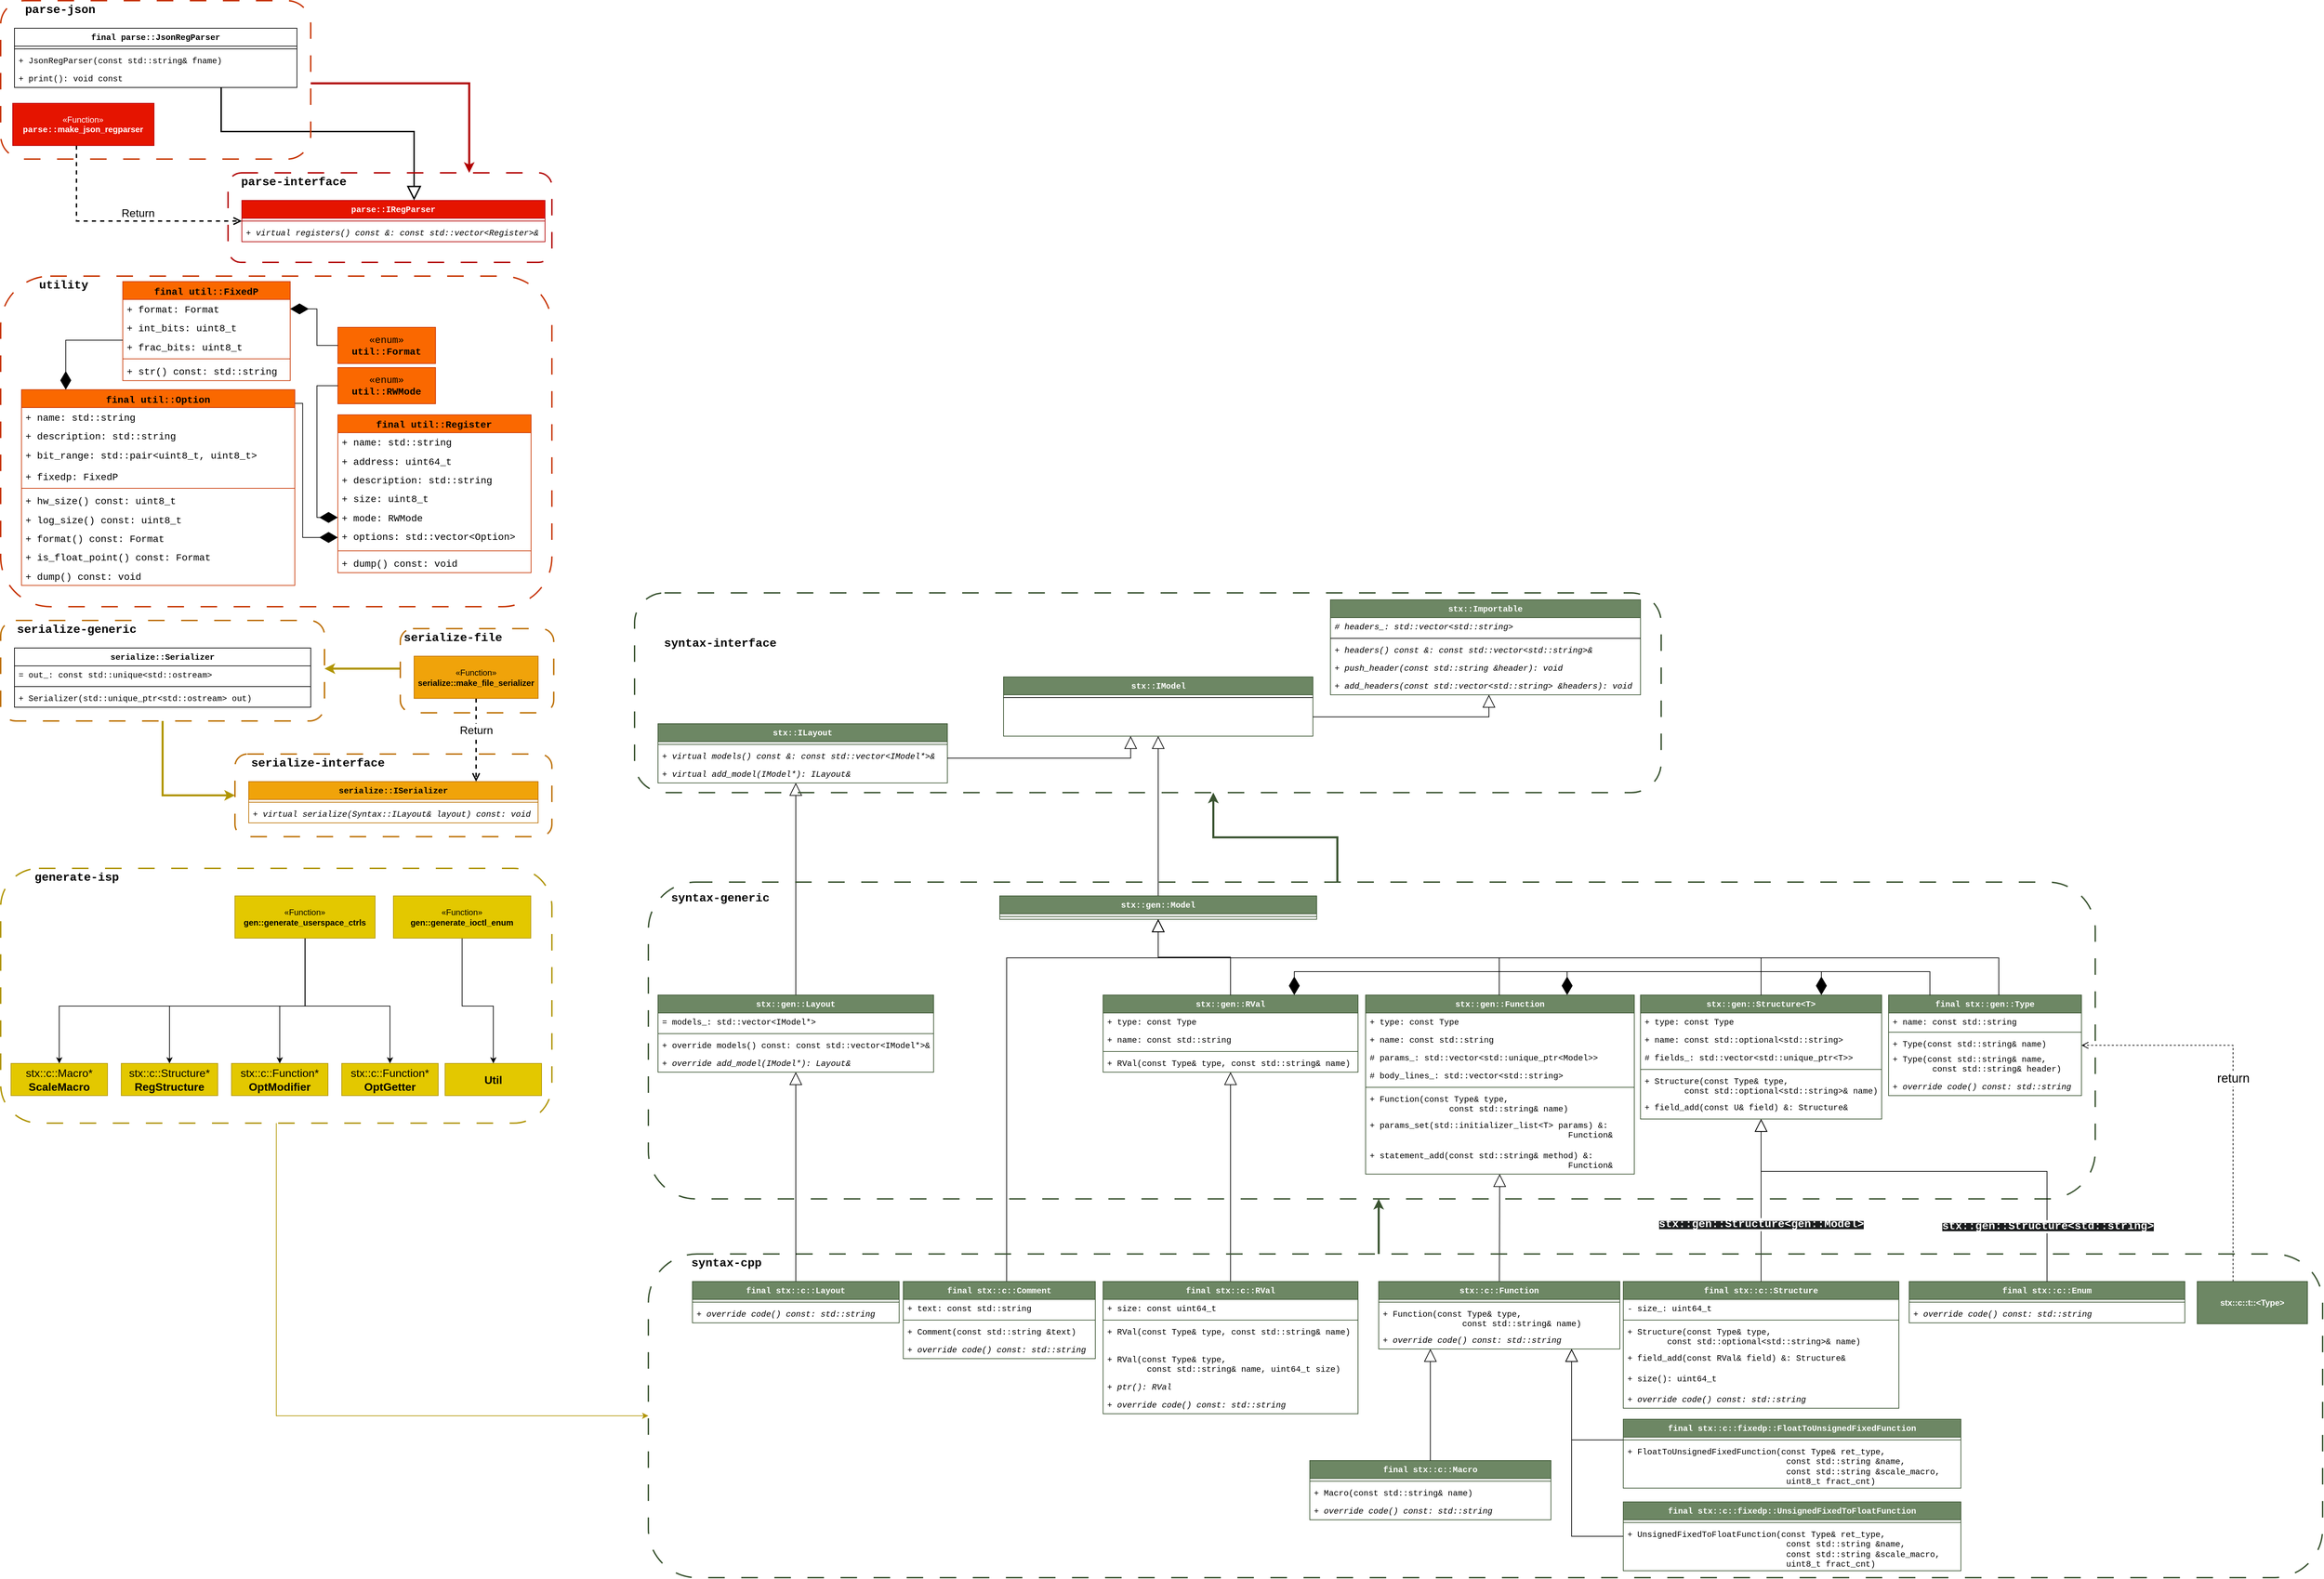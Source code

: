 <mxfile version="24.4.8" type="device">
  <diagram name="Страница — 1" id="UHGd9SpuwarayVrWyqQQ">
    <mxGraphModel dx="4837" dy="2126" grid="1" gridSize="10" guides="1" tooltips="1" connect="1" arrows="1" fold="1" page="1" pageScale="1" pageWidth="827" pageHeight="1169" math="0" shadow="0">
      <root>
        <mxCell id="0" />
        <mxCell id="1" parent="0" />
        <mxCell id="xpIFp48pkQvt91Gbibdx-1" value="&lt;font style=&quot;font-size: 16px;&quot;&gt;Return&lt;/font&gt;" style="html=1;verticalAlign=bottom;endArrow=open;dashed=1;endSize=8;rounded=0;strokeWidth=2;edgeStyle=orthogonalEdgeStyle;" edge="1" parent="1" source="xpIFp48pkQvt91Gbibdx-17" target="xpIFp48pkQvt91Gbibdx-31">
          <mxGeometry x="-0.046" relative="1" as="geometry">
            <mxPoint x="-315.44" y="2354" as="sourcePoint" />
            <mxPoint x="-395.44" y="2354" as="targetPoint" />
            <Array as="points">
              <mxPoint x="-430" y="2140" />
              <mxPoint x="-430" y="2140" />
            </Array>
            <mxPoint as="offset" />
          </mxGeometry>
        </mxCell>
        <mxCell id="xpIFp48pkQvt91Gbibdx-2" style="edgeStyle=orthogonalEdgeStyle;rounded=0;orthogonalLoop=1;jettySize=auto;html=1;entryX=0;entryY=0.5;entryDx=0;entryDy=0;strokeWidth=3;fillColor=#e3c800;strokeColor=#B09500;" edge="1" parent="1" source="xpIFp48pkQvt91Gbibdx-36" target="xpIFp48pkQvt91Gbibdx-30">
          <mxGeometry relative="1" as="geometry" />
        </mxCell>
        <mxCell id="xpIFp48pkQvt91Gbibdx-3" style="edgeStyle=orthogonalEdgeStyle;rounded=0;orthogonalLoop=1;jettySize=auto;html=1;strokeWidth=3;fillColor=#e3c800;strokeColor=#B09500;" edge="1" parent="1" source="xpIFp48pkQvt91Gbibdx-16" target="xpIFp48pkQvt91Gbibdx-36">
          <mxGeometry relative="1" as="geometry">
            <Array as="points">
              <mxPoint x="-640" y="1990" />
              <mxPoint x="-640" y="1990" />
            </Array>
          </mxGeometry>
        </mxCell>
        <mxCell id="xpIFp48pkQvt91Gbibdx-4" style="edgeStyle=orthogonalEdgeStyle;rounded=0;orthogonalLoop=1;jettySize=auto;html=1;entryX=0;entryY=0.5;entryDx=0;entryDy=0;fillColor=#e3c800;strokeColor=#B09500;" edge="1" parent="1" source="xpIFp48pkQvt91Gbibdx-5" target="xpIFp48pkQvt91Gbibdx-102">
          <mxGeometry relative="1" as="geometry">
            <Array as="points">
              <mxPoint x="-720" y="3075" />
            </Array>
          </mxGeometry>
        </mxCell>
        <mxCell id="xpIFp48pkQvt91Gbibdx-5" value="" style="rounded=1;whiteSpace=wrap;html=1;fillColor=none;dashed=1;dashPattern=12 12;strokeColor=#B09500;strokeWidth=2;fontColor=#000000;" vertex="1" parent="1">
          <mxGeometry x="-1120" y="2280" width="800" height="370" as="geometry" />
        </mxCell>
        <mxCell id="xpIFp48pkQvt91Gbibdx-6" style="edgeStyle=orthogonalEdgeStyle;rounded=0;orthogonalLoop=1;jettySize=auto;html=1;entryX=0.5;entryY=0;entryDx=0;entryDy=0;" edge="1" parent="1" source="xpIFp48pkQvt91Gbibdx-10" target="xpIFp48pkQvt91Gbibdx-205">
          <mxGeometry relative="1" as="geometry">
            <Array as="points">
              <mxPoint x="-678" y="2480" />
              <mxPoint x="-555" y="2480" />
            </Array>
          </mxGeometry>
        </mxCell>
        <mxCell id="xpIFp48pkQvt91Gbibdx-7" style="edgeStyle=orthogonalEdgeStyle;rounded=0;orthogonalLoop=1;jettySize=auto;html=1;entryX=0.5;entryY=0;entryDx=0;entryDy=0;" edge="1" parent="1" source="xpIFp48pkQvt91Gbibdx-10" target="xpIFp48pkQvt91Gbibdx-204">
          <mxGeometry relative="1" as="geometry">
            <Array as="points">
              <mxPoint x="-678" y="2480" />
              <mxPoint x="-715" y="2480" />
            </Array>
          </mxGeometry>
        </mxCell>
        <mxCell id="xpIFp48pkQvt91Gbibdx-8" style="edgeStyle=orthogonalEdgeStyle;rounded=0;orthogonalLoop=1;jettySize=auto;html=1;entryX=0.5;entryY=0;entryDx=0;entryDy=0;" edge="1" parent="1" source="xpIFp48pkQvt91Gbibdx-10" target="xpIFp48pkQvt91Gbibdx-203">
          <mxGeometry relative="1" as="geometry">
            <Array as="points">
              <mxPoint x="-678" y="2480" />
              <mxPoint x="-875" y="2480" />
            </Array>
          </mxGeometry>
        </mxCell>
        <mxCell id="xpIFp48pkQvt91Gbibdx-9" style="edgeStyle=orthogonalEdgeStyle;rounded=0;orthogonalLoop=1;jettySize=auto;html=1;entryX=0.5;entryY=0;entryDx=0;entryDy=0;" edge="1" parent="1" source="xpIFp48pkQvt91Gbibdx-10" target="xpIFp48pkQvt91Gbibdx-202">
          <mxGeometry relative="1" as="geometry">
            <Array as="points">
              <mxPoint x="-678" y="2480" />
              <mxPoint x="-1035" y="2480" />
            </Array>
          </mxGeometry>
        </mxCell>
        <mxCell id="xpIFp48pkQvt91Gbibdx-10" value="&lt;font color=&quot;#000000&quot;&gt;«Function»&lt;br&gt;&lt;b&gt;gen::generate_userspace_ctrls&lt;/b&gt;&lt;/font&gt;" style="html=1;whiteSpace=wrap;fillColor=#e3c800;fontColor=#000000;strokeColor=#B09500;" vertex="1" parent="1">
          <mxGeometry x="-780.0" y="2320" width="203.42" height="61.35" as="geometry" />
        </mxCell>
        <mxCell id="xpIFp48pkQvt91Gbibdx-11" style="edgeStyle=orthogonalEdgeStyle;rounded=0;orthogonalLoop=1;jettySize=auto;html=1;entryX=0.5;entryY=0;entryDx=0;entryDy=0;" edge="1" parent="1" source="xpIFp48pkQvt91Gbibdx-12" target="xpIFp48pkQvt91Gbibdx-206">
          <mxGeometry relative="1" as="geometry">
            <Array as="points">
              <mxPoint x="-450" y="2480" />
              <mxPoint x="-405" y="2480" />
            </Array>
          </mxGeometry>
        </mxCell>
        <mxCell id="xpIFp48pkQvt91Gbibdx-12" value="&lt;font color=&quot;#000000&quot;&gt;«Function»&lt;br&gt;&lt;b&gt;gen::generate_ioctl_enum&lt;/b&gt;&lt;/font&gt;" style="html=1;whiteSpace=wrap;fillColor=#e3c800;fontColor=#000000;strokeColor=#B09500;" vertex="1" parent="1">
          <mxGeometry x="-550.0" y="2320" width="199.36" height="61.35" as="geometry" />
        </mxCell>
        <mxCell id="xpIFp48pkQvt91Gbibdx-13" value="generate-isp" style="text;align=center;fontStyle=1;verticalAlign=middle;spacingLeft=3;spacingRight=3;strokeColor=none;rotatable=0;points=[[0,0.5],[1,0.5]];portConstraint=eastwest;html=1;fontFamily=Courier New;fontSize=17;" vertex="1" parent="1">
          <mxGeometry x="-1080" y="2280" width="140" height="27.73" as="geometry" />
        </mxCell>
        <mxCell id="xpIFp48pkQvt91Gbibdx-14" value="" style="group" vertex="1" connectable="0" parent="1">
          <mxGeometry x="-540" y="1931.87" width="222.71" height="122.27" as="geometry" />
        </mxCell>
        <mxCell id="xpIFp48pkQvt91Gbibdx-15" value="" style="group" vertex="1" connectable="0" parent="xpIFp48pkQvt91Gbibdx-14">
          <mxGeometry width="222.71" height="122.27" as="geometry" />
        </mxCell>
        <mxCell id="xpIFp48pkQvt91Gbibdx-16" value="" style="rounded=1;whiteSpace=wrap;html=1;fillColor=none;dashed=1;dashPattern=12 12;strokeColor=#BD7000;strokeWidth=2;fontColor=#000000;" vertex="1" parent="xpIFp48pkQvt91Gbibdx-15">
          <mxGeometry width="222.71" height="122.27" as="geometry" />
        </mxCell>
        <mxCell id="xpIFp48pkQvt91Gbibdx-17" value="&lt;font color=&quot;#000000&quot;&gt;«Function»&lt;br&gt;&lt;b&gt;serialize::make_file_serializer&lt;/b&gt;&lt;/font&gt;" style="html=1;whiteSpace=wrap;fillColor=#f0a30a;fontColor=#000000;strokeColor=#BD7000;" vertex="1" parent="xpIFp48pkQvt91Gbibdx-15">
          <mxGeometry x="20" y="40" width="180.03" height="61.35" as="geometry" />
        </mxCell>
        <mxCell id="xpIFp48pkQvt91Gbibdx-18" value="serialize-file" style="text;align=center;fontStyle=1;verticalAlign=middle;spacingLeft=3;spacingRight=3;strokeColor=none;rotatable=0;points=[[0,0.5],[1,0.5]];portConstraint=eastwest;html=1;fontFamily=Courier New;fontSize=17;" vertex="1" parent="xpIFp48pkQvt91Gbibdx-15">
          <mxGeometry width="152.47" height="27.73" as="geometry" />
        </mxCell>
        <mxCell id="xpIFp48pkQvt91Gbibdx-19" value="" style="endArrow=block;endSize=16;endFill=0;html=1;rounded=0;edgeStyle=orthogonalEdgeStyle;" edge="1" parent="1" source="xpIFp48pkQvt91Gbibdx-59" target="xpIFp48pkQvt91Gbibdx-171">
          <mxGeometry x="-0.002" width="160" relative="1" as="geometry">
            <mxPoint x="110" y="2140" as="sourcePoint" />
            <mxPoint x="270" y="2140" as="targetPoint" />
            <mxPoint as="offset" />
            <Array as="points">
              <mxPoint x="34" y="2390" />
              <mxPoint x="34" y="2390" />
            </Array>
          </mxGeometry>
        </mxCell>
        <mxCell id="xpIFp48pkQvt91Gbibdx-20" value="" style="endArrow=block;endSize=16;endFill=0;html=1;rounded=0;" edge="1" parent="1" source="xpIFp48pkQvt91Gbibdx-64" target="xpIFp48pkQvt91Gbibdx-167">
          <mxGeometry width="160" relative="1" as="geometry">
            <mxPoint x="520" y="2140" as="sourcePoint" />
            <mxPoint x="680" y="2140" as="targetPoint" />
          </mxGeometry>
        </mxCell>
        <mxCell id="xpIFp48pkQvt91Gbibdx-21" value="" style="endArrow=block;endSize=16;endFill=0;html=1;rounded=0;" edge="1" parent="1" source="xpIFp48pkQvt91Gbibdx-103" target="xpIFp48pkQvt91Gbibdx-59">
          <mxGeometry width="160" relative="1" as="geometry">
            <mxPoint x="100" y="2820" as="sourcePoint" />
            <mxPoint x="260" y="2820" as="targetPoint" />
          </mxGeometry>
        </mxCell>
        <mxCell id="xpIFp48pkQvt91Gbibdx-22" value="" style="endArrow=block;endSize=16;endFill=0;html=1;rounded=0;" edge="1" parent="1" source="xpIFp48pkQvt91Gbibdx-112" target="xpIFp48pkQvt91Gbibdx-68">
          <mxGeometry x="0.003" width="160" relative="1" as="geometry">
            <mxPoint x="440" y="2680" as="sourcePoint" />
            <mxPoint x="600" y="2680" as="targetPoint" />
            <mxPoint as="offset" />
          </mxGeometry>
        </mxCell>
        <mxCell id="xpIFp48pkQvt91Gbibdx-23" value="" style="endArrow=block;endSize=16;endFill=0;html=1;rounded=0;" edge="1" parent="1" source="xpIFp48pkQvt91Gbibdx-119" target="xpIFp48pkQvt91Gbibdx-74">
          <mxGeometry x="-0.008" width="160" relative="1" as="geometry">
            <mxPoint x="850" y="2740" as="sourcePoint" />
            <mxPoint x="1010" y="2740" as="targetPoint" />
            <mxPoint as="offset" />
          </mxGeometry>
        </mxCell>
        <mxCell id="xpIFp48pkQvt91Gbibdx-24" value="" style="endArrow=block;endSize=16;endFill=0;html=1;rounded=0;" edge="1" parent="1" source="xpIFp48pkQvt91Gbibdx-124" target="xpIFp48pkQvt91Gbibdx-83">
          <mxGeometry width="160" relative="1" as="geometry">
            <mxPoint x="1230" y="2710" as="sourcePoint" />
            <mxPoint x="1390" y="2710" as="targetPoint" />
          </mxGeometry>
        </mxCell>
        <mxCell id="xpIFp48pkQvt91Gbibdx-25" value="&lt;span style=&quot;color: rgb(255, 255, 255); font-family: &amp;quot;Courier New&amp;quot;; font-weight: 700; text-wrap: wrap; background-color: rgb(27, 29, 30);&quot;&gt;&lt;font style=&quot;font-size: 16px;&quot;&gt;stx::gen::Structure&amp;lt;gen::Model&amp;gt;&lt;/font&gt;&lt;/span&gt;" style="edgeLabel;html=1;align=center;verticalAlign=middle;resizable=0;points=[];" vertex="1" connectable="0" parent="xpIFp48pkQvt91Gbibdx-24">
          <mxGeometry x="-0.298" relative="1" as="geometry">
            <mxPoint as="offset" />
          </mxGeometry>
        </mxCell>
        <mxCell id="xpIFp48pkQvt91Gbibdx-26" value="&lt;font style=&quot;font-size: 18px;&quot;&gt;return&lt;/font&gt;" style="html=1;verticalAlign=bottom;endArrow=open;dashed=1;endSize=8;rounded=0;edgeStyle=orthogonalEdgeStyle;" edge="1" parent="1" source="xpIFp48pkQvt91Gbibdx-123" target="xpIFp48pkQvt91Gbibdx-90">
          <mxGeometry relative="1" as="geometry">
            <mxPoint x="1790" y="2770" as="sourcePoint" />
            <mxPoint x="1710" y="2770" as="targetPoint" />
            <Array as="points">
              <mxPoint x="2120" y="2537" />
            </Array>
          </mxGeometry>
        </mxCell>
        <mxCell id="xpIFp48pkQvt91Gbibdx-27" style="edgeStyle=orthogonalEdgeStyle;rounded=0;orthogonalLoop=1;jettySize=auto;html=1;fillColor=#6d8764;strokeColor=#3A5431;strokeWidth=3;" edge="1" parent="1" source="xpIFp48pkQvt91Gbibdx-58" target="xpIFp48pkQvt91Gbibdx-166">
          <mxGeometry relative="1" as="geometry">
            <Array as="points">
              <mxPoint x="820" y="2235" />
              <mxPoint x="640" y="2235" />
            </Array>
          </mxGeometry>
        </mxCell>
        <mxCell id="xpIFp48pkQvt91Gbibdx-28" style="edgeStyle=orthogonalEdgeStyle;rounded=0;orthogonalLoop=1;jettySize=auto;html=1;strokeWidth=3;fillColor=#6d8764;strokeColor=#3A5431;" edge="1" parent="1" source="xpIFp48pkQvt91Gbibdx-102" target="xpIFp48pkQvt91Gbibdx-58">
          <mxGeometry relative="1" as="geometry">
            <mxPoint x="880" y="2780" as="targetPoint" />
            <Array as="points">
              <mxPoint x="880" y="2800" />
              <mxPoint x="880" y="2800" />
            </Array>
          </mxGeometry>
        </mxCell>
        <mxCell id="xpIFp48pkQvt91Gbibdx-29" value="" style="group" vertex="1" connectable="0" parent="1">
          <mxGeometry x="-780" y="2114" width="460" height="120" as="geometry" />
        </mxCell>
        <mxCell id="xpIFp48pkQvt91Gbibdx-30" value="" style="rounded=1;whiteSpace=wrap;html=1;fillColor=none;dashed=1;dashPattern=12 12;strokeColor=#BD7000;strokeWidth=2;fontColor=#000000;" vertex="1" parent="xpIFp48pkQvt91Gbibdx-29">
          <mxGeometry width="460" height="120" as="geometry" />
        </mxCell>
        <mxCell id="xpIFp48pkQvt91Gbibdx-31" value="serialize::ISerializer" style="swimlane;fontStyle=1;align=center;verticalAlign=top;childLayout=stackLayout;horizontal=1;startSize=26;horizontalStack=0;resizeParent=1;resizeParentMax=0;resizeLast=0;collapsible=1;marginBottom=0;whiteSpace=wrap;html=1;fontFamily=Courier New;fillColor=#f0a30a;fontColor=#000000;strokeColor=#BD7000;" vertex="1" parent="xpIFp48pkQvt91Gbibdx-29">
          <mxGeometry x="20.002" y="40" width="420" height="60" as="geometry" />
        </mxCell>
        <mxCell id="xpIFp48pkQvt91Gbibdx-32" value="" style="line;strokeWidth=1;fillColor=none;align=left;verticalAlign=middle;spacingTop=-1;spacingLeft=3;spacingRight=3;rotatable=0;labelPosition=right;points=[];portConstraint=eastwest;strokeColor=inherit;fontFamily=Courier New;" vertex="1" parent="xpIFp48pkQvt91Gbibdx-31">
          <mxGeometry y="26" width="420" height="8" as="geometry" />
        </mxCell>
        <mxCell id="xpIFp48pkQvt91Gbibdx-33" value="&lt;i&gt;+ virtual serialize(Syntax::ILayout&amp;amp; layout) const: void&lt;/i&gt;" style="text;strokeColor=none;fillColor=none;align=left;verticalAlign=top;spacingLeft=4;spacingRight=4;overflow=hidden;rotatable=0;points=[[0,0.5],[1,0.5]];portConstraint=eastwest;whiteSpace=wrap;html=1;fontFamily=Courier New;" vertex="1" parent="xpIFp48pkQvt91Gbibdx-31">
          <mxGeometry y="34" width="420" height="26" as="geometry" />
        </mxCell>
        <mxCell id="xpIFp48pkQvt91Gbibdx-34" value="serialize-interface" style="text;align=center;fontStyle=1;verticalAlign=middle;spacingLeft=3;spacingRight=3;strokeColor=none;rotatable=0;points=[[0,0.5],[1,0.5]];portConstraint=eastwest;html=1;fontFamily=Courier New;fontSize=17;" vertex="1" parent="xpIFp48pkQvt91Gbibdx-29">
          <mxGeometry x="20" width="200.77" height="27.73" as="geometry" />
        </mxCell>
        <mxCell id="xpIFp48pkQvt91Gbibdx-35" value="" style="group" vertex="1" connectable="0" parent="1">
          <mxGeometry x="-1120" y="1920" width="470" height="146" as="geometry" />
        </mxCell>
        <mxCell id="xpIFp48pkQvt91Gbibdx-36" value="" style="rounded=1;whiteSpace=wrap;html=1;fillColor=none;dashed=1;dashPattern=12 12;strokeColor=#BD7000;strokeWidth=2;fontColor=#000000;" vertex="1" parent="xpIFp48pkQvt91Gbibdx-35">
          <mxGeometry width="470" height="146" as="geometry" />
        </mxCell>
        <mxCell id="xpIFp48pkQvt91Gbibdx-37" value="serialize::Serializer" style="swimlane;fontStyle=1;align=center;verticalAlign=top;childLayout=stackLayout;horizontal=1;startSize=26;horizontalStack=0;resizeParent=1;resizeParentMax=0;resizeLast=0;collapsible=1;marginBottom=0;whiteSpace=wrap;html=1;fontFamily=Courier New;" vertex="1" parent="xpIFp48pkQvt91Gbibdx-35">
          <mxGeometry x="20.002" y="40" width="430" height="86" as="geometry" />
        </mxCell>
        <mxCell id="xpIFp48pkQvt91Gbibdx-38" value="= out_: const std::unique&amp;lt;std::ostream&amp;gt;" style="text;strokeColor=none;fillColor=none;align=left;verticalAlign=top;spacingLeft=4;spacingRight=4;overflow=hidden;rotatable=0;points=[[0,0.5],[1,0.5]];portConstraint=eastwest;whiteSpace=wrap;html=1;fontFamily=Courier New;" vertex="1" parent="xpIFp48pkQvt91Gbibdx-37">
          <mxGeometry y="26" width="430" height="26" as="geometry" />
        </mxCell>
        <mxCell id="xpIFp48pkQvt91Gbibdx-39" value="" style="line;strokeWidth=1;fillColor=none;align=left;verticalAlign=middle;spacingTop=-1;spacingLeft=3;spacingRight=3;rotatable=0;labelPosition=right;points=[];portConstraint=eastwest;strokeColor=inherit;fontFamily=Courier New;" vertex="1" parent="xpIFp48pkQvt91Gbibdx-37">
          <mxGeometry y="52" width="430" height="8" as="geometry" />
        </mxCell>
        <mxCell id="xpIFp48pkQvt91Gbibdx-40" value="+ Serializer(std::unique_ptr&amp;lt;std::ostream&amp;gt; out)" style="text;strokeColor=none;fillColor=none;align=left;verticalAlign=top;spacingLeft=4;spacingRight=4;overflow=hidden;rotatable=0;points=[[0,0.5],[1,0.5]];portConstraint=eastwest;whiteSpace=wrap;html=1;fontFamily=Courier New;" vertex="1" parent="xpIFp48pkQvt91Gbibdx-37">
          <mxGeometry y="60" width="430" height="26" as="geometry" />
        </mxCell>
        <mxCell id="xpIFp48pkQvt91Gbibdx-41" value="serialize-generic" style="text;align=center;fontStyle=1;verticalAlign=middle;spacingLeft=3;spacingRight=3;strokeColor=none;rotatable=0;points=[[0,0.5],[1,0.5]];portConstraint=eastwest;html=1;fontFamily=Courier New;fontSize=17;" vertex="1" parent="xpIFp48pkQvt91Gbibdx-35">
          <mxGeometry x="20" width="180" height="27.73" as="geometry" />
        </mxCell>
        <mxCell id="xpIFp48pkQvt91Gbibdx-42" style="edgeStyle=orthogonalEdgeStyle;rounded=0;orthogonalLoop=1;jettySize=auto;html=1;strokeWidth=3;fillColor=#e51400;strokeColor=#B20000;" edge="1" parent="1" source="xpIFp48pkQvt91Gbibdx-51" target="xpIFp48pkQvt91Gbibdx-46">
          <mxGeometry relative="1" as="geometry">
            <Array as="points">
              <mxPoint x="-440" y="1140" />
            </Array>
          </mxGeometry>
        </mxCell>
        <mxCell id="xpIFp48pkQvt91Gbibdx-43" value="" style="endArrow=block;endSize=16;endFill=0;html=1;rounded=0;edgeStyle=orthogonalEdgeStyle;strokeWidth=2;" edge="1" parent="1" source="xpIFp48pkQvt91Gbibdx-52" target="xpIFp48pkQvt91Gbibdx-47">
          <mxGeometry width="160" relative="1" as="geometry">
            <mxPoint x="-574.468" y="1258.94" as="sourcePoint" />
            <mxPoint x="-405.318" y="1258.94" as="targetPoint" />
            <Array as="points">
              <mxPoint x="-800" y="1210" />
              <mxPoint x="-520" y="1210" />
            </Array>
          </mxGeometry>
        </mxCell>
        <mxCell id="xpIFp48pkQvt91Gbibdx-44" value="&lt;font style=&quot;font-size: 16px;&quot;&gt;Return&lt;/font&gt;" style="html=1;verticalAlign=bottom;endArrow=open;dashed=1;endSize=8;rounded=0;strokeWidth=2;edgeStyle=orthogonalEdgeStyle;" edge="1" parent="1" source="xpIFp48pkQvt91Gbibdx-56" target="xpIFp48pkQvt91Gbibdx-47">
          <mxGeometry x="0.13" relative="1" as="geometry">
            <mxPoint x="-44.416" y="1409.94" as="sourcePoint" />
            <mxPoint x="-127.532" y="1409.94" as="targetPoint" />
            <mxPoint x="1" as="offset" />
            <Array as="points">
              <mxPoint x="-1010" y="1340" />
            </Array>
          </mxGeometry>
        </mxCell>
        <mxCell id="xpIFp48pkQvt91Gbibdx-45" value="" style="group" vertex="1" connectable="0" parent="1">
          <mxGeometry x="-790" y="1270" width="470" height="130.06" as="geometry" />
        </mxCell>
        <mxCell id="xpIFp48pkQvt91Gbibdx-46" value="" style="rounded=1;whiteSpace=wrap;html=1;fillColor=none;dashed=1;dashPattern=12 12;strokeColor=#B20000;strokeWidth=2;fontColor=#ffffff;" vertex="1" parent="xpIFp48pkQvt91Gbibdx-45">
          <mxGeometry width="470" height="130.06" as="geometry" />
        </mxCell>
        <mxCell id="xpIFp48pkQvt91Gbibdx-47" value="parse::IRegParser" style="swimlane;fontStyle=1;align=center;verticalAlign=top;childLayout=stackLayout;horizontal=1;startSize=26;horizontalStack=0;resizeParent=1;resizeParentMax=0;resizeLast=0;collapsible=1;marginBottom=0;whiteSpace=wrap;html=1;fontFamily=Courier New;fillColor=#e51400;strokeColor=#B20000;fontColor=#ffffff;" vertex="1" parent="xpIFp48pkQvt91Gbibdx-45">
          <mxGeometry x="20.001" y="40" width="440" height="60" as="geometry" />
        </mxCell>
        <mxCell id="xpIFp48pkQvt91Gbibdx-48" value="" style="line;strokeWidth=1;fillColor=none;align=left;verticalAlign=middle;spacingTop=-1;spacingLeft=3;spacingRight=3;rotatable=0;labelPosition=right;points=[];portConstraint=eastwest;strokeColor=inherit;fontFamily=Courier New;" vertex="1" parent="xpIFp48pkQvt91Gbibdx-47">
          <mxGeometry y="26" width="440" height="8" as="geometry" />
        </mxCell>
        <mxCell id="xpIFp48pkQvt91Gbibdx-49" value="&lt;i&gt;+ virtual registers() const &amp;amp;: const std::vector&amp;lt;Register&amp;gt;&amp;amp;&lt;/i&gt;" style="text;strokeColor=none;fillColor=none;align=left;verticalAlign=top;spacingLeft=4;spacingRight=4;overflow=hidden;rotatable=0;points=[[0,0.5],[1,0.5]];portConstraint=eastwest;whiteSpace=wrap;html=1;fontFamily=Courier New;" vertex="1" parent="xpIFp48pkQvt91Gbibdx-47">
          <mxGeometry y="34" width="440" height="26" as="geometry" />
        </mxCell>
        <mxCell id="xpIFp48pkQvt91Gbibdx-50" value="parse-interface" style="text;align=center;fontStyle=1;verticalAlign=middle;spacingLeft=3;spacingRight=3;strokeColor=none;rotatable=0;points=[[0,0.5],[1,0.5]];portConstraint=eastwest;html=1;fontFamily=Courier New;fontSize=17;" vertex="1" parent="xpIFp48pkQvt91Gbibdx-45">
          <mxGeometry x="10.002" width="169.351" height="27.73" as="geometry" />
        </mxCell>
        <mxCell id="xpIFp48pkQvt91Gbibdx-51" value="" style="rounded=1;whiteSpace=wrap;html=1;fillColor=none;dashed=1;dashPattern=12 12;strokeColor=#C73500;strokeWidth=2;fontColor=#000000;" vertex="1" parent="1">
          <mxGeometry x="-1120" y="1020" width="450" height="230.06" as="geometry" />
        </mxCell>
        <mxCell id="xpIFp48pkQvt91Gbibdx-52" value="final parse::JsonRegParser" style="swimlane;fontStyle=1;align=center;verticalAlign=top;childLayout=stackLayout;horizontal=1;startSize=26;horizontalStack=0;resizeParent=1;resizeParentMax=0;resizeLast=0;collapsible=1;marginBottom=0;whiteSpace=wrap;html=1;fontFamily=Courier New;" vertex="1" parent="1">
          <mxGeometry x="-1099.997" y="1060" width="410" height="86" as="geometry" />
        </mxCell>
        <mxCell id="xpIFp48pkQvt91Gbibdx-53" value="" style="line;strokeWidth=1;fillColor=none;align=left;verticalAlign=middle;spacingTop=-1;spacingLeft=3;spacingRight=3;rotatable=0;labelPosition=right;points=[];portConstraint=eastwest;strokeColor=inherit;fontFamily=Courier New;" vertex="1" parent="xpIFp48pkQvt91Gbibdx-52">
          <mxGeometry y="26" width="410" height="8" as="geometry" />
        </mxCell>
        <mxCell id="xpIFp48pkQvt91Gbibdx-54" value="+ JsonRegParser(const std::string&amp;amp; fname)" style="text;strokeColor=none;fillColor=none;align=left;verticalAlign=top;spacingLeft=4;spacingRight=4;overflow=hidden;rotatable=0;points=[[0,0.5],[1,0.5]];portConstraint=eastwest;whiteSpace=wrap;html=1;fontFamily=Courier New;" vertex="1" parent="xpIFp48pkQvt91Gbibdx-52">
          <mxGeometry y="34" width="410" height="26" as="geometry" />
        </mxCell>
        <mxCell id="xpIFp48pkQvt91Gbibdx-55" value="+ print(): void const" style="text;strokeColor=none;fillColor=none;align=left;verticalAlign=top;spacingLeft=4;spacingRight=4;overflow=hidden;rotatable=0;points=[[0,0.5],[1,0.5]];portConstraint=eastwest;whiteSpace=wrap;html=1;fontFamily=Courier New;" vertex="1" parent="xpIFp48pkQvt91Gbibdx-52">
          <mxGeometry y="60" width="410" height="26" as="geometry" />
        </mxCell>
        <mxCell id="xpIFp48pkQvt91Gbibdx-56" value="«Function»&lt;br&gt;&lt;span style=&quot;font-family: &amp;quot;Courier New&amp;quot;; font-weight: 700;&quot;&gt;parse::&lt;/span&gt;&lt;b style=&quot;&quot;&gt;make_json_regparser&lt;/b&gt;" style="html=1;whiteSpace=wrap;fillColor=#e51400;fontColor=#ffffff;strokeColor=#B20000;" vertex="1" parent="1">
          <mxGeometry x="-1102.56" y="1169" width="205.12" height="61.35" as="geometry" />
        </mxCell>
        <mxCell id="xpIFp48pkQvt91Gbibdx-57" value="parse-json" style="text;align=center;fontStyle=1;verticalAlign=middle;spacingLeft=3;spacingRight=3;strokeColor=none;rotatable=0;points=[[0,0.5],[1,0.5]];portConstraint=eastwest;html=1;fontFamily=Courier New;fontSize=17;" vertex="1" parent="1">
          <mxGeometry x="-1092.468" y="1020" width="117.403" height="27.73" as="geometry" />
        </mxCell>
        <mxCell id="xpIFp48pkQvt91Gbibdx-58" value="" style="rounded=1;whiteSpace=wrap;html=1;fillColor=none;dashed=1;dashPattern=12 12;strokeColor=#3A5431;strokeWidth=2;fontColor=#ffffff;" vertex="1" parent="1">
          <mxGeometry x="-180" y="2300" width="2100" height="460" as="geometry" />
        </mxCell>
        <mxCell id="xpIFp48pkQvt91Gbibdx-59" value="stx::gen::Layout" style="swimlane;fontStyle=1;align=center;verticalAlign=top;childLayout=stackLayout;horizontal=1;startSize=26;horizontalStack=0;resizeParent=1;resizeParentMax=0;resizeLast=0;collapsible=1;marginBottom=0;whiteSpace=wrap;html=1;fontFamily=Courier New;fillColor=#6d8764;fontColor=#ffffff;strokeColor=#3A5431;" vertex="1" parent="1">
          <mxGeometry x="-166" y="2464" width="400" height="112" as="geometry" />
        </mxCell>
        <mxCell id="xpIFp48pkQvt91Gbibdx-60" value="= models_: std::vector&amp;lt;IModel*&amp;gt;" style="text;strokeColor=none;fillColor=none;align=left;verticalAlign=top;spacingLeft=4;spacingRight=4;overflow=hidden;rotatable=0;points=[[0,0.5],[1,0.5]];portConstraint=eastwest;whiteSpace=wrap;html=1;fontFamily=Courier New;" vertex="1" parent="xpIFp48pkQvt91Gbibdx-59">
          <mxGeometry y="26" width="400" height="26" as="geometry" />
        </mxCell>
        <mxCell id="xpIFp48pkQvt91Gbibdx-61" value="" style="line;strokeWidth=1;fillColor=none;align=left;verticalAlign=middle;spacingTop=-1;spacingLeft=3;spacingRight=3;rotatable=0;labelPosition=right;points=[];portConstraint=eastwest;strokeColor=inherit;fontFamily=Courier New;" vertex="1" parent="xpIFp48pkQvt91Gbibdx-59">
          <mxGeometry y="52" width="400" height="8" as="geometry" />
        </mxCell>
        <mxCell id="xpIFp48pkQvt91Gbibdx-62" value="+ override models() const: const std::vector&amp;lt;IModel*&amp;gt;&amp;amp;" style="text;strokeColor=none;fillColor=none;align=left;verticalAlign=top;spacingLeft=4;spacingRight=4;overflow=hidden;rotatable=0;points=[[0,0.5],[1,0.5]];portConstraint=eastwest;whiteSpace=wrap;html=1;fontFamily=Courier New;" vertex="1" parent="xpIFp48pkQvt91Gbibdx-59">
          <mxGeometry y="60" width="400" height="26" as="geometry" />
        </mxCell>
        <mxCell id="xpIFp48pkQvt91Gbibdx-63" value="&lt;i&gt;+ override add_model(IModel*): Layout&amp;amp;&lt;/i&gt;" style="text;strokeColor=none;fillColor=none;align=left;verticalAlign=top;spacingLeft=4;spacingRight=4;overflow=hidden;rotatable=0;points=[[0,0.5],[1,0.5]];portConstraint=eastwest;whiteSpace=wrap;html=1;fontFamily=Courier New;" vertex="1" parent="xpIFp48pkQvt91Gbibdx-59">
          <mxGeometry y="86" width="400" height="26" as="geometry" />
        </mxCell>
        <mxCell id="xpIFp48pkQvt91Gbibdx-64" value="stx::gen::Model" style="swimlane;fontStyle=1;align=center;verticalAlign=top;childLayout=stackLayout;horizontal=1;startSize=26;horizontalStack=0;resizeParent=1;resizeParentMax=0;resizeLast=0;collapsible=1;marginBottom=0;whiteSpace=wrap;html=1;fontFamily=Courier New;fillColor=#6d8764;fontColor=#ffffff;strokeColor=#3A5431;" vertex="1" parent="1">
          <mxGeometry x="330.0" y="2320.0" width="460" height="34" as="geometry" />
        </mxCell>
        <mxCell id="xpIFp48pkQvt91Gbibdx-65" value="" style="line;strokeWidth=1;fillColor=none;align=left;verticalAlign=middle;spacingTop=-1;spacingLeft=3;spacingRight=3;rotatable=0;labelPosition=right;points=[];portConstraint=eastwest;strokeColor=inherit;fontFamily=Courier New;" vertex="1" parent="xpIFp48pkQvt91Gbibdx-64">
          <mxGeometry y="26" width="460" height="8" as="geometry" />
        </mxCell>
        <mxCell id="xpIFp48pkQvt91Gbibdx-66" value="syntax-generic" style="text;align=center;fontStyle=1;verticalAlign=middle;spacingLeft=3;spacingRight=3;strokeColor=none;rotatable=0;points=[[0,0.5],[1,0.5]];portConstraint=eastwest;html=1;fontFamily=Courier New;fontSize=17;" vertex="1" parent="1">
          <mxGeometry x="-151" y="2310" width="150" height="27.73" as="geometry" />
        </mxCell>
        <mxCell id="xpIFp48pkQvt91Gbibdx-67" value="" style="endArrow=block;endSize=16;endFill=0;html=1;rounded=0;edgeStyle=orthogonalEdgeStyle;" edge="1" parent="1" source="xpIFp48pkQvt91Gbibdx-107" target="xpIFp48pkQvt91Gbibdx-64">
          <mxGeometry width="160" relative="1" as="geometry">
            <mxPoint x="324.0" y="2464" as="sourcePoint" />
            <mxPoint x="680" y="2510" as="targetPoint" />
            <Array as="points">
              <mxPoint x="340" y="2410" />
              <mxPoint x="560" y="2410" />
            </Array>
          </mxGeometry>
        </mxCell>
        <mxCell id="xpIFp48pkQvt91Gbibdx-68" value="stx::gen::RVal" style="swimlane;fontStyle=1;align=center;verticalAlign=top;childLayout=stackLayout;horizontal=1;startSize=26;horizontalStack=0;resizeParent=1;resizeParentMax=0;resizeLast=0;collapsible=1;marginBottom=0;whiteSpace=wrap;html=1;fontFamily=Courier New;fillColor=#6d8764;fontColor=#ffffff;strokeColor=#3A5431;" vertex="1" parent="1">
          <mxGeometry x="480" y="2464" width="370" height="112" as="geometry" />
        </mxCell>
        <mxCell id="xpIFp48pkQvt91Gbibdx-69" value="+ type: const Type" style="text;strokeColor=none;fillColor=none;align=left;verticalAlign=top;spacingLeft=4;spacingRight=4;overflow=hidden;rotatable=0;points=[[0,0.5],[1,0.5]];portConstraint=eastwest;whiteSpace=wrap;html=1;fontFamily=Courier New;" vertex="1" parent="xpIFp48pkQvt91Gbibdx-68">
          <mxGeometry y="26" width="370" height="26" as="geometry" />
        </mxCell>
        <mxCell id="xpIFp48pkQvt91Gbibdx-70" value="+ name: const std::string" style="text;strokeColor=none;fillColor=none;align=left;verticalAlign=top;spacingLeft=4;spacingRight=4;overflow=hidden;rotatable=0;points=[[0,0.5],[1,0.5]];portConstraint=eastwest;whiteSpace=wrap;html=1;fontFamily=Courier New;" vertex="1" parent="xpIFp48pkQvt91Gbibdx-68">
          <mxGeometry y="52" width="370" height="26" as="geometry" />
        </mxCell>
        <mxCell id="xpIFp48pkQvt91Gbibdx-71" value="" style="line;strokeWidth=1;fillColor=none;align=left;verticalAlign=middle;spacingTop=-1;spacingLeft=3;spacingRight=3;rotatable=0;labelPosition=right;points=[];portConstraint=eastwest;strokeColor=inherit;fontFamily=Courier New;" vertex="1" parent="xpIFp48pkQvt91Gbibdx-68">
          <mxGeometry y="78" width="370" height="8" as="geometry" />
        </mxCell>
        <mxCell id="xpIFp48pkQvt91Gbibdx-72" value="+ RVal(const Type&amp;amp; type, const std::string&amp;amp; name)" style="text;strokeColor=none;fillColor=none;align=left;verticalAlign=top;spacingLeft=4;spacingRight=4;overflow=hidden;rotatable=0;points=[[0,0.5],[1,0.5]];portConstraint=eastwest;whiteSpace=wrap;html=1;fontFamily=Courier New;" vertex="1" parent="xpIFp48pkQvt91Gbibdx-68">
          <mxGeometry y="86" width="370" height="26" as="geometry" />
        </mxCell>
        <mxCell id="xpIFp48pkQvt91Gbibdx-73" value="" style="endArrow=block;endSize=16;endFill=0;html=1;rounded=0;edgeStyle=orthogonalEdgeStyle;" edge="1" parent="1" source="xpIFp48pkQvt91Gbibdx-68" target="xpIFp48pkQvt91Gbibdx-64">
          <mxGeometry x="0.008" width="160" relative="1" as="geometry">
            <mxPoint x="530" y="2390" as="sourcePoint" />
            <mxPoint x="690" y="2390" as="targetPoint" />
            <mxPoint as="offset" />
          </mxGeometry>
        </mxCell>
        <mxCell id="xpIFp48pkQvt91Gbibdx-74" value="stx::gen::Function" style="swimlane;fontStyle=1;align=center;verticalAlign=top;childLayout=stackLayout;horizontal=1;startSize=26;horizontalStack=0;resizeParent=1;resizeParentMax=0;resizeLast=0;collapsible=1;marginBottom=0;whiteSpace=wrap;html=1;fontFamily=Courier New;fillColor=#6d8764;fontColor=#ffffff;strokeColor=#3A5431;" vertex="1" parent="1">
          <mxGeometry x="861" y="2464" width="390" height="260" as="geometry" />
        </mxCell>
        <mxCell id="xpIFp48pkQvt91Gbibdx-75" value="+ type: const Type" style="text;strokeColor=none;fillColor=none;align=left;verticalAlign=top;spacingLeft=4;spacingRight=4;overflow=hidden;rotatable=0;points=[[0,0.5],[1,0.5]];portConstraint=eastwest;whiteSpace=wrap;html=1;fontFamily=Courier New;" vertex="1" parent="xpIFp48pkQvt91Gbibdx-74">
          <mxGeometry y="26" width="390" height="26" as="geometry" />
        </mxCell>
        <mxCell id="xpIFp48pkQvt91Gbibdx-76" value="+ name: const std::string" style="text;strokeColor=none;fillColor=none;align=left;verticalAlign=top;spacingLeft=4;spacingRight=4;overflow=hidden;rotatable=0;points=[[0,0.5],[1,0.5]];portConstraint=eastwest;whiteSpace=wrap;html=1;fontFamily=Courier New;" vertex="1" parent="xpIFp48pkQvt91Gbibdx-74">
          <mxGeometry y="52" width="390" height="26" as="geometry" />
        </mxCell>
        <mxCell id="xpIFp48pkQvt91Gbibdx-77" value="# params_: std::vector&amp;lt;std::unique_ptr&amp;lt;Model&amp;gt;&amp;gt;" style="text;strokeColor=none;fillColor=none;align=left;verticalAlign=top;spacingLeft=4;spacingRight=4;overflow=hidden;rotatable=0;points=[[0,0.5],[1,0.5]];portConstraint=eastwest;whiteSpace=wrap;html=1;fontFamily=Courier New;" vertex="1" parent="xpIFp48pkQvt91Gbibdx-74">
          <mxGeometry y="78" width="390" height="26" as="geometry" />
        </mxCell>
        <mxCell id="xpIFp48pkQvt91Gbibdx-78" value="# body_lines_: std::vector&amp;lt;std::string&amp;gt;" style="text;strokeColor=none;fillColor=none;align=left;verticalAlign=top;spacingLeft=4;spacingRight=4;overflow=hidden;rotatable=0;points=[[0,0.5],[1,0.5]];portConstraint=eastwest;whiteSpace=wrap;html=1;fontFamily=Courier New;" vertex="1" parent="xpIFp48pkQvt91Gbibdx-74">
          <mxGeometry y="104" width="390" height="26" as="geometry" />
        </mxCell>
        <mxCell id="xpIFp48pkQvt91Gbibdx-79" value="" style="line;strokeWidth=1;fillColor=none;align=left;verticalAlign=middle;spacingTop=-1;spacingLeft=3;spacingRight=3;rotatable=0;labelPosition=right;points=[];portConstraint=eastwest;strokeColor=inherit;fontFamily=Courier New;" vertex="1" parent="xpIFp48pkQvt91Gbibdx-74">
          <mxGeometry y="130" width="390" height="8" as="geometry" />
        </mxCell>
        <mxCell id="xpIFp48pkQvt91Gbibdx-80" value="+ Function(const Type&amp;amp; type,&amp;nbsp;&lt;div&gt;&lt;span style=&quot;white-space: pre;&quot;&gt;&lt;span style=&quot;white-space: pre;&quot;&gt;&#x9;&lt;/span&gt;&lt;span style=&quot;white-space: pre;&quot;&gt;&#x9;&lt;/span&gt;const &lt;/span&gt;std::string&amp;amp; name)&lt;/div&gt;" style="text;strokeColor=none;fillColor=none;align=left;verticalAlign=top;spacingLeft=4;spacingRight=4;overflow=hidden;rotatable=0;points=[[0,0.5],[1,0.5]];portConstraint=eastwest;whiteSpace=wrap;html=1;fontFamily=Courier New;" vertex="1" parent="xpIFp48pkQvt91Gbibdx-74">
          <mxGeometry y="138" width="390" height="38" as="geometry" />
        </mxCell>
        <mxCell id="xpIFp48pkQvt91Gbibdx-81" value="+ params_set(std::initializer_list&amp;lt;T&amp;gt; params) &amp;amp;: &lt;span style=&quot;white-space: pre;&quot;&gt;&#x9;&lt;/span&gt;&lt;span style=&quot;white-space: pre;&quot;&gt;&#x9;&lt;/span&gt;&lt;span style=&quot;white-space: pre;&quot;&gt;&#x9;&lt;/span&gt;&lt;span style=&quot;white-space: pre;&quot;&gt;&#x9;&lt;/span&gt;&lt;span style=&quot;white-space: pre;&quot;&gt;&#x9;&lt;/span&gt;Function&amp;amp;" style="text;align=left;verticalAlign=top;spacingLeft=4;spacingRight=4;overflow=hidden;rotatable=0;points=[[0,0.5],[1,0.5]];portConstraint=eastwest;whiteSpace=wrap;html=1;fontFamily=Courier New;" vertex="1" parent="xpIFp48pkQvt91Gbibdx-74">
          <mxGeometry y="176" width="390" height="44" as="geometry" />
        </mxCell>
        <mxCell id="xpIFp48pkQvt91Gbibdx-82" value="+ statement_add(const std::string&amp;amp; method) &amp;amp;: &lt;span style=&quot;white-space: pre;&quot;&gt;&#x9;&lt;/span&gt;&lt;span style=&quot;white-space: pre;&quot;&gt;&#x9;&lt;/span&gt;&lt;span style=&quot;white-space: pre;&quot;&gt;&#x9;&lt;/span&gt;&lt;span style=&quot;white-space: pre;&quot;&gt;&#x9;&lt;/span&gt;&lt;span style=&quot;white-space: pre;&quot;&gt;&#x9;&lt;/span&gt;Function&amp;amp;" style="text;align=left;verticalAlign=top;spacingLeft=4;spacingRight=4;overflow=hidden;rotatable=0;points=[[0,0.5],[1,0.5]];portConstraint=eastwest;whiteSpace=wrap;html=1;fontFamily=Courier New;" vertex="1" parent="xpIFp48pkQvt91Gbibdx-74">
          <mxGeometry y="220" width="390" height="40" as="geometry" />
        </mxCell>
        <mxCell id="xpIFp48pkQvt91Gbibdx-83" value="stx::gen::Structure&amp;lt;T&amp;gt;" style="swimlane;fontStyle=1;align=center;verticalAlign=top;childLayout=stackLayout;horizontal=1;startSize=26;horizontalStack=0;resizeParent=1;resizeParentMax=0;resizeLast=0;collapsible=1;marginBottom=0;whiteSpace=wrap;html=1;fontFamily=Courier New;fillColor=#6d8764;fontColor=#ffffff;strokeColor=#3A5431;" vertex="1" parent="1">
          <mxGeometry x="1260" y="2464" width="350" height="180" as="geometry" />
        </mxCell>
        <mxCell id="xpIFp48pkQvt91Gbibdx-84" value="+ type: const Type" style="text;strokeColor=none;fillColor=none;align=left;verticalAlign=top;spacingLeft=4;spacingRight=4;overflow=hidden;rotatable=0;points=[[0,0.5],[1,0.5]];portConstraint=eastwest;whiteSpace=wrap;html=1;fontFamily=Courier New;" vertex="1" parent="xpIFp48pkQvt91Gbibdx-83">
          <mxGeometry y="26" width="350" height="26" as="geometry" />
        </mxCell>
        <mxCell id="xpIFp48pkQvt91Gbibdx-85" value="+ name: const std::optional&amp;lt;std::string&amp;gt;" style="text;strokeColor=none;fillColor=none;align=left;verticalAlign=top;spacingLeft=4;spacingRight=4;overflow=hidden;rotatable=0;points=[[0,0.5],[1,0.5]];portConstraint=eastwest;whiteSpace=wrap;html=1;fontFamily=Courier New;" vertex="1" parent="xpIFp48pkQvt91Gbibdx-83">
          <mxGeometry y="52" width="350" height="26" as="geometry" />
        </mxCell>
        <mxCell id="xpIFp48pkQvt91Gbibdx-86" value="# fields_: std::vector&amp;lt;std::unique_ptr&amp;lt;T&amp;gt;&amp;gt;" style="text;strokeColor=none;fillColor=none;align=left;verticalAlign=top;spacingLeft=4;spacingRight=4;overflow=hidden;rotatable=0;points=[[0,0.5],[1,0.5]];portConstraint=eastwest;whiteSpace=wrap;html=1;fontFamily=Courier New;" vertex="1" parent="xpIFp48pkQvt91Gbibdx-83">
          <mxGeometry y="78" width="350" height="26" as="geometry" />
        </mxCell>
        <mxCell id="xpIFp48pkQvt91Gbibdx-87" value="" style="line;strokeWidth=1;fillColor=none;align=left;verticalAlign=middle;spacingTop=-1;spacingLeft=3;spacingRight=3;rotatable=0;labelPosition=right;points=[];portConstraint=eastwest;strokeColor=inherit;fontFamily=Courier New;" vertex="1" parent="xpIFp48pkQvt91Gbibdx-83">
          <mxGeometry y="104" width="350" height="8" as="geometry" />
        </mxCell>
        <mxCell id="xpIFp48pkQvt91Gbibdx-88" value="+ Structure(const Type&amp;amp; type,&lt;div&gt;&lt;span style=&quot;white-space: pre;&quot;&gt;&lt;span style=&quot;white-space: pre;&quot;&gt;&#x9;&lt;/span&gt;const &lt;/span&gt;std::optional&amp;lt;std::string&amp;gt;&amp;amp; name)&lt;/div&gt;" style="text;strokeColor=none;fillColor=none;align=left;verticalAlign=top;spacingLeft=4;spacingRight=4;overflow=hidden;rotatable=0;points=[[0,0.5],[1,0.5]];portConstraint=eastwest;whiteSpace=wrap;html=1;fontFamily=Courier New;" vertex="1" parent="xpIFp48pkQvt91Gbibdx-83">
          <mxGeometry y="112" width="350" height="38" as="geometry" />
        </mxCell>
        <mxCell id="xpIFp48pkQvt91Gbibdx-89" value="+ field_add(const U&amp;amp; field) &amp;amp;: Structure&amp;amp;" style="text;align=left;verticalAlign=top;spacingLeft=4;spacingRight=4;overflow=hidden;rotatable=0;points=[[0,0.5],[1,0.5]];portConstraint=eastwest;whiteSpace=wrap;html=1;fontFamily=Courier New;" vertex="1" parent="xpIFp48pkQvt91Gbibdx-83">
          <mxGeometry y="150" width="350" height="30" as="geometry" />
        </mxCell>
        <mxCell id="xpIFp48pkQvt91Gbibdx-90" value="final stx::gen::Type" style="swimlane;fontStyle=1;align=center;verticalAlign=top;childLayout=stackLayout;horizontal=1;startSize=26;horizontalStack=0;resizeParent=1;resizeParentMax=0;resizeLast=0;collapsible=1;marginBottom=0;whiteSpace=wrap;html=1;fontFamily=Courier New;fillColor=#6d8764;fontColor=#ffffff;strokeColor=#3A5431;" vertex="1" parent="1">
          <mxGeometry x="1620" y="2464" width="280" height="146" as="geometry" />
        </mxCell>
        <mxCell id="xpIFp48pkQvt91Gbibdx-91" value="+ name: const std::string" style="text;strokeColor=none;fillColor=none;align=left;verticalAlign=top;spacingLeft=4;spacingRight=4;overflow=hidden;rotatable=0;points=[[0,0.5],[1,0.5]];portConstraint=eastwest;whiteSpace=wrap;html=1;fontFamily=Courier New;" vertex="1" parent="xpIFp48pkQvt91Gbibdx-90">
          <mxGeometry y="26" width="280" height="24" as="geometry" />
        </mxCell>
        <mxCell id="xpIFp48pkQvt91Gbibdx-92" value="" style="line;strokeWidth=1;fillColor=none;align=left;verticalAlign=middle;spacingTop=-1;spacingLeft=3;spacingRight=3;rotatable=0;labelPosition=right;points=[];portConstraint=eastwest;strokeColor=inherit;fontFamily=Courier New;" vertex="1" parent="xpIFp48pkQvt91Gbibdx-90">
          <mxGeometry y="50" width="280" height="8" as="geometry" />
        </mxCell>
        <mxCell id="xpIFp48pkQvt91Gbibdx-93" value="+ Type(const std::string&amp;amp; name)" style="text;strokeColor=none;fillColor=none;align=left;verticalAlign=top;spacingLeft=4;spacingRight=4;overflow=hidden;rotatable=0;points=[[0,0.5],[1,0.5]];portConstraint=eastwest;whiteSpace=wrap;html=1;fontFamily=Courier New;" vertex="1" parent="xpIFp48pkQvt91Gbibdx-90">
          <mxGeometry y="58" width="280" height="22" as="geometry" />
        </mxCell>
        <mxCell id="xpIFp48pkQvt91Gbibdx-94" value="+ Type(const std::string&amp;amp; name,&amp;nbsp;&lt;div&gt;&lt;span style=&quot;white-space: pre;&quot;&gt;&#x9;&lt;/span&gt;const std::string&amp;amp; header)&lt;/div&gt;" style="text;strokeColor=none;fillColor=none;align=left;verticalAlign=top;spacingLeft=4;spacingRight=4;overflow=hidden;rotatable=0;points=[[0,0.5],[1,0.5]];portConstraint=eastwest;whiteSpace=wrap;html=1;fontFamily=Courier New;" vertex="1" parent="xpIFp48pkQvt91Gbibdx-90">
          <mxGeometry y="80" width="280" height="40" as="geometry" />
        </mxCell>
        <mxCell id="xpIFp48pkQvt91Gbibdx-95" value="&lt;i&gt;+ override code() const: std::string&lt;/i&gt;" style="text;strokeColor=none;fillColor=none;align=left;verticalAlign=top;spacingLeft=4;spacingRight=4;overflow=hidden;rotatable=0;points=[[0,0.5],[1,0.5]];portConstraint=eastwest;whiteSpace=wrap;html=1;fontFamily=Courier New;" vertex="1" parent="xpIFp48pkQvt91Gbibdx-90">
          <mxGeometry y="120" width="280" height="26" as="geometry" />
        </mxCell>
        <mxCell id="xpIFp48pkQvt91Gbibdx-96" value="" style="endArrow=block;endSize=16;endFill=0;html=1;rounded=0;edgeStyle=orthogonalEdgeStyle;" edge="1" parent="1" source="xpIFp48pkQvt91Gbibdx-74" target="xpIFp48pkQvt91Gbibdx-64">
          <mxGeometry x="-0.001" width="160" relative="1" as="geometry">
            <mxPoint x="920" y="2520" as="sourcePoint" />
            <mxPoint x="1080" y="2520" as="targetPoint" />
            <Array as="points">
              <mxPoint x="1055" y="2410" />
              <mxPoint x="560" y="2410" />
            </Array>
            <mxPoint as="offset" />
          </mxGeometry>
        </mxCell>
        <mxCell id="xpIFp48pkQvt91Gbibdx-97" value="" style="endArrow=block;endSize=16;endFill=0;html=1;rounded=0;edgeStyle=orthogonalEdgeStyle;" edge="1" parent="1" source="xpIFp48pkQvt91Gbibdx-83" target="xpIFp48pkQvt91Gbibdx-64">
          <mxGeometry width="160" relative="1" as="geometry">
            <mxPoint x="890" y="2473" as="sourcePoint" />
            <mxPoint x="757" y="2400" as="targetPoint" />
            <Array as="points">
              <mxPoint x="1435" y="2410" />
              <mxPoint x="560" y="2410" />
            </Array>
          </mxGeometry>
        </mxCell>
        <mxCell id="xpIFp48pkQvt91Gbibdx-98" value="" style="endArrow=block;endSize=16;endFill=0;html=1;rounded=0;edgeStyle=orthogonalEdgeStyle;" edge="1" parent="1" source="xpIFp48pkQvt91Gbibdx-90" target="xpIFp48pkQvt91Gbibdx-64">
          <mxGeometry width="160" relative="1" as="geometry">
            <mxPoint x="1270" y="2507" as="sourcePoint" />
            <mxPoint x="848" y="2400" as="targetPoint" />
            <Array as="points">
              <mxPoint x="1780" y="2410" />
              <mxPoint x="560" y="2410" />
            </Array>
          </mxGeometry>
        </mxCell>
        <mxCell id="xpIFp48pkQvt91Gbibdx-99" value="" style="endArrow=diamondThin;endFill=1;endSize=24;html=1;rounded=0;entryX=0.75;entryY=0;entryDx=0;entryDy=0;edgeStyle=orthogonalEdgeStyle;" edge="1" parent="1" source="xpIFp48pkQvt91Gbibdx-90" target="xpIFp48pkQvt91Gbibdx-83">
          <mxGeometry width="160" relative="1" as="geometry">
            <mxPoint x="1190" y="2410" as="sourcePoint" />
            <mxPoint x="1350" y="2410" as="targetPoint" />
            <Array as="points">
              <mxPoint x="1680" y="2430" />
              <mxPoint x="1523" y="2430" />
            </Array>
          </mxGeometry>
        </mxCell>
        <mxCell id="xpIFp48pkQvt91Gbibdx-100" value="" style="endArrow=diamondThin;endFill=1;endSize=24;html=1;rounded=0;entryX=0.75;entryY=0;entryDx=0;entryDy=0;edgeStyle=orthogonalEdgeStyle;" edge="1" parent="1" source="xpIFp48pkQvt91Gbibdx-90" target="xpIFp48pkQvt91Gbibdx-74">
          <mxGeometry width="160" relative="1" as="geometry">
            <mxPoint x="1670" y="2560" as="sourcePoint" />
            <mxPoint x="1533" y="2461" as="targetPoint" />
            <Array as="points">
              <mxPoint x="1680" y="2430" />
              <mxPoint x="1154" y="2430" />
            </Array>
          </mxGeometry>
        </mxCell>
        <mxCell id="xpIFp48pkQvt91Gbibdx-101" value="" style="endArrow=diamondThin;endFill=1;endSize=24;html=1;rounded=0;entryX=0.75;entryY=0;entryDx=0;entryDy=0;edgeStyle=orthogonalEdgeStyle;" edge="1" parent="1" source="xpIFp48pkQvt91Gbibdx-90" target="xpIFp48pkQvt91Gbibdx-68">
          <mxGeometry width="160" relative="1" as="geometry">
            <mxPoint x="1680" y="2570" as="sourcePoint" />
            <mxPoint x="1153" y="2461" as="targetPoint" />
            <Array as="points">
              <mxPoint x="1680" y="2430" />
              <mxPoint x="758" y="2430" />
            </Array>
          </mxGeometry>
        </mxCell>
        <mxCell id="xpIFp48pkQvt91Gbibdx-102" value="" style="rounded=1;whiteSpace=wrap;html=1;fillColor=none;dashed=1;dashPattern=12 12;strokeColor=#3A5431;strokeWidth=2;fontColor=#ffffff;" vertex="1" parent="1">
          <mxGeometry x="-180" y="2840" width="2430" height="470" as="geometry" />
        </mxCell>
        <mxCell id="xpIFp48pkQvt91Gbibdx-103" value="final stx::c::Layout" style="swimlane;fontStyle=1;align=center;verticalAlign=top;childLayout=stackLayout;horizontal=1;startSize=26;horizontalStack=0;resizeParent=1;resizeParentMax=0;resizeLast=0;collapsible=1;marginBottom=0;whiteSpace=wrap;html=1;fontFamily=Courier New;fillColor=#6d8764;fontColor=#ffffff;strokeColor=#3A5431;" vertex="1" parent="1">
          <mxGeometry x="-116.0" y="2880" width="300" height="60" as="geometry" />
        </mxCell>
        <mxCell id="xpIFp48pkQvt91Gbibdx-104" value="" style="line;strokeWidth=1;fillColor=none;align=left;verticalAlign=middle;spacingTop=-1;spacingLeft=3;spacingRight=3;rotatable=0;labelPosition=right;points=[];portConstraint=eastwest;strokeColor=inherit;fontFamily=Courier New;" vertex="1" parent="xpIFp48pkQvt91Gbibdx-103">
          <mxGeometry y="26" width="300" height="8" as="geometry" />
        </mxCell>
        <mxCell id="xpIFp48pkQvt91Gbibdx-105" value="&lt;i&gt;+ override code() const: std::string&lt;/i&gt;" style="text;strokeColor=none;fillColor=none;align=left;verticalAlign=top;spacingLeft=4;spacingRight=4;overflow=hidden;rotatable=0;points=[[0,0.5],[1,0.5]];portConstraint=eastwest;whiteSpace=wrap;html=1;fontFamily=Courier New;" vertex="1" parent="xpIFp48pkQvt91Gbibdx-103">
          <mxGeometry y="34" width="300" height="26" as="geometry" />
        </mxCell>
        <mxCell id="xpIFp48pkQvt91Gbibdx-106" value="syntax-cpp" style="text;align=center;fontStyle=1;verticalAlign=middle;spacingLeft=3;spacingRight=3;strokeColor=none;rotatable=0;points=[[0,0.5],[1,0.5]];portConstraint=eastwest;html=1;fontFamily=Courier New;fontSize=17;" vertex="1" parent="1">
          <mxGeometry x="-120" y="2840" width="105" height="27.73" as="geometry" />
        </mxCell>
        <mxCell id="xpIFp48pkQvt91Gbibdx-107" value="final stx::c::Comment" style="swimlane;fontStyle=1;align=center;verticalAlign=top;childLayout=stackLayout;horizontal=1;startSize=26;horizontalStack=0;resizeParent=1;resizeParentMax=0;resizeLast=0;collapsible=1;marginBottom=0;whiteSpace=wrap;html=1;fontFamily=Courier New;fillColor=#6d8764;fontColor=#ffffff;strokeColor=#3A5431;" vertex="1" parent="1">
          <mxGeometry x="190" y="2880" width="278.72" height="112" as="geometry" />
        </mxCell>
        <mxCell id="xpIFp48pkQvt91Gbibdx-108" value="+ text: const std::string" style="text;strokeColor=none;fillColor=none;align=left;verticalAlign=top;spacingLeft=4;spacingRight=4;overflow=hidden;rotatable=0;points=[[0,0.5],[1,0.5]];portConstraint=eastwest;whiteSpace=wrap;html=1;fontFamily=Courier New;" vertex="1" parent="xpIFp48pkQvt91Gbibdx-107">
          <mxGeometry y="26" width="278.72" height="26" as="geometry" />
        </mxCell>
        <mxCell id="xpIFp48pkQvt91Gbibdx-109" value="" style="line;strokeWidth=1;fillColor=none;align=left;verticalAlign=middle;spacingTop=-1;spacingLeft=3;spacingRight=3;rotatable=0;labelPosition=right;points=[];portConstraint=eastwest;strokeColor=inherit;fontFamily=Courier New;" vertex="1" parent="xpIFp48pkQvt91Gbibdx-107">
          <mxGeometry y="52" width="278.72" height="8" as="geometry" />
        </mxCell>
        <mxCell id="xpIFp48pkQvt91Gbibdx-110" value="+ Comment(const std::string &amp;amp;text)" style="text;strokeColor=none;fillColor=none;align=left;verticalAlign=top;spacingLeft=4;spacingRight=4;overflow=hidden;rotatable=0;points=[[0,0.5],[1,0.5]];portConstraint=eastwest;whiteSpace=wrap;html=1;fontFamily=Courier New;" vertex="1" parent="xpIFp48pkQvt91Gbibdx-107">
          <mxGeometry y="60" width="278.72" height="26" as="geometry" />
        </mxCell>
        <mxCell id="xpIFp48pkQvt91Gbibdx-111" value="&lt;i&gt;+ override code() const: std::string&lt;/i&gt;" style="text;strokeColor=none;fillColor=none;align=left;verticalAlign=top;spacingLeft=4;spacingRight=4;overflow=hidden;rotatable=0;points=[[0,0.5],[1,0.5]];portConstraint=eastwest;whiteSpace=wrap;html=1;fontFamily=Courier New;" vertex="1" parent="xpIFp48pkQvt91Gbibdx-107">
          <mxGeometry y="86" width="278.72" height="26" as="geometry" />
        </mxCell>
        <mxCell id="xpIFp48pkQvt91Gbibdx-112" value="final stx::c::RVal" style="swimlane;fontStyle=1;align=center;verticalAlign=top;childLayout=stackLayout;horizontal=1;startSize=26;horizontalStack=0;resizeParent=1;resizeParentMax=0;resizeLast=0;collapsible=1;marginBottom=0;whiteSpace=wrap;html=1;fontFamily=Courier New;fillColor=#6d8764;fontColor=#ffffff;strokeColor=#3A5431;" vertex="1" parent="1">
          <mxGeometry x="480" y="2880" width="370" height="192" as="geometry" />
        </mxCell>
        <mxCell id="xpIFp48pkQvt91Gbibdx-113" value="+ size: const uint64_t" style="text;strokeColor=none;fillColor=none;align=left;verticalAlign=top;spacingLeft=4;spacingRight=4;overflow=hidden;rotatable=0;points=[[0,0.5],[1,0.5]];portConstraint=eastwest;whiteSpace=wrap;html=1;fontFamily=Courier New;" vertex="1" parent="xpIFp48pkQvt91Gbibdx-112">
          <mxGeometry y="26" width="370" height="26" as="geometry" />
        </mxCell>
        <mxCell id="xpIFp48pkQvt91Gbibdx-114" value="" style="line;strokeWidth=1;fillColor=none;align=left;verticalAlign=middle;spacingTop=-1;spacingLeft=3;spacingRight=3;rotatable=0;labelPosition=right;points=[];portConstraint=eastwest;strokeColor=inherit;fontFamily=Courier New;" vertex="1" parent="xpIFp48pkQvt91Gbibdx-112">
          <mxGeometry y="52" width="370" height="8" as="geometry" />
        </mxCell>
        <mxCell id="xpIFp48pkQvt91Gbibdx-115" value="+ RVal(const Type&amp;amp; type,&amp;nbsp;&lt;span style=&quot;background-color: initial;&quot;&gt;const std::string&amp;amp; name)&lt;/span&gt;" style="text;strokeColor=none;fillColor=none;align=left;verticalAlign=top;spacingLeft=4;spacingRight=4;overflow=hidden;rotatable=0;points=[[0,0.5],[1,0.5]];portConstraint=eastwest;whiteSpace=wrap;html=1;fontFamily=Courier New;" vertex="1" parent="xpIFp48pkQvt91Gbibdx-112">
          <mxGeometry y="60" width="370" height="40" as="geometry" />
        </mxCell>
        <mxCell id="xpIFp48pkQvt91Gbibdx-116" value="+ RVal(const Type&amp;amp; type,&amp;nbsp;&lt;div&gt;&lt;span style=&quot;white-space: pre;&quot;&gt;&#x9;&lt;/span&gt;const std::string&amp;amp; name, uint64_t size)&lt;/div&gt;" style="text;strokeColor=none;fillColor=none;align=left;verticalAlign=top;spacingLeft=4;spacingRight=4;overflow=hidden;rotatable=0;points=[[0,0.5],[1,0.5]];portConstraint=eastwest;whiteSpace=wrap;html=1;fontFamily=Courier New;" vertex="1" parent="xpIFp48pkQvt91Gbibdx-112">
          <mxGeometry y="100" width="370" height="40" as="geometry" />
        </mxCell>
        <mxCell id="xpIFp48pkQvt91Gbibdx-117" value="&lt;i&gt;+ ptr(): RVal&lt;/i&gt;" style="text;strokeColor=none;fillColor=none;align=left;verticalAlign=top;spacingLeft=4;spacingRight=4;overflow=hidden;rotatable=0;points=[[0,0.5],[1,0.5]];portConstraint=eastwest;whiteSpace=wrap;html=1;fontFamily=Courier New;" vertex="1" parent="xpIFp48pkQvt91Gbibdx-112">
          <mxGeometry y="140" width="370" height="26" as="geometry" />
        </mxCell>
        <mxCell id="xpIFp48pkQvt91Gbibdx-118" value="&lt;i&gt;+ override code() const: std::string&lt;/i&gt;" style="text;strokeColor=none;fillColor=none;align=left;verticalAlign=top;spacingLeft=4;spacingRight=4;overflow=hidden;rotatable=0;points=[[0,0.5],[1,0.5]];portConstraint=eastwest;whiteSpace=wrap;html=1;fontFamily=Courier New;" vertex="1" parent="xpIFp48pkQvt91Gbibdx-112">
          <mxGeometry y="166" width="370" height="26" as="geometry" />
        </mxCell>
        <mxCell id="xpIFp48pkQvt91Gbibdx-119" value="stx::c::Function" style="swimlane;fontStyle=1;align=center;verticalAlign=top;childLayout=stackLayout;horizontal=1;startSize=26;horizontalStack=0;resizeParent=1;resizeParentMax=0;resizeLast=0;collapsible=1;marginBottom=0;whiteSpace=wrap;html=1;fontFamily=Courier New;fillColor=#6d8764;fontColor=#ffffff;strokeColor=#3A5431;" vertex="1" parent="1">
          <mxGeometry x="880" y="2880" width="350" height="98" as="geometry" />
        </mxCell>
        <mxCell id="xpIFp48pkQvt91Gbibdx-120" value="" style="line;strokeWidth=1;fillColor=none;align=left;verticalAlign=middle;spacingTop=-1;spacingLeft=3;spacingRight=3;rotatable=0;labelPosition=right;points=[];portConstraint=eastwest;strokeColor=inherit;fontFamily=Courier New;" vertex="1" parent="xpIFp48pkQvt91Gbibdx-119">
          <mxGeometry y="26" width="350" height="8" as="geometry" />
        </mxCell>
        <mxCell id="xpIFp48pkQvt91Gbibdx-121" value="+ Function(const Type&amp;amp; type,&amp;nbsp;&lt;div&gt;&lt;span style=&quot;white-space: pre;&quot;&gt;&lt;span style=&quot;white-space: pre;&quot;&gt;&#x9;&lt;/span&gt;&lt;span style=&quot;white-space: pre;&quot;&gt;&#x9;&lt;/span&gt;const &lt;/span&gt;std::string&amp;amp; name)&lt;/div&gt;" style="text;strokeColor=none;fillColor=none;align=left;verticalAlign=top;spacingLeft=4;spacingRight=4;overflow=hidden;rotatable=0;points=[[0,0.5],[1,0.5]];portConstraint=eastwest;whiteSpace=wrap;html=1;fontFamily=Courier New;" vertex="1" parent="xpIFp48pkQvt91Gbibdx-119">
          <mxGeometry y="34" width="350" height="38" as="geometry" />
        </mxCell>
        <mxCell id="xpIFp48pkQvt91Gbibdx-122" value="&lt;i&gt;+ override code() const: std::string&lt;/i&gt;" style="text;strokeColor=none;fillColor=none;align=left;verticalAlign=top;spacingLeft=4;spacingRight=4;overflow=hidden;rotatable=0;points=[[0,0.5],[1,0.5]];portConstraint=eastwest;whiteSpace=wrap;html=1;fontFamily=Courier New;" vertex="1" parent="xpIFp48pkQvt91Gbibdx-119">
          <mxGeometry y="72" width="350" height="26" as="geometry" />
        </mxCell>
        <mxCell id="xpIFp48pkQvt91Gbibdx-123" value="&lt;b style=&quot;&quot;&gt;stx::c::t::&amp;lt;Type&amp;gt;&lt;/b&gt;" style="html=1;whiteSpace=wrap;fillColor=#6d8764;fontColor=#ffffff;strokeColor=#3A5431;" vertex="1" parent="1">
          <mxGeometry x="2068" y="2880" width="160" height="61.35" as="geometry" />
        </mxCell>
        <mxCell id="xpIFp48pkQvt91Gbibdx-124" value="final stx::c::Structure" style="swimlane;fontStyle=1;align=center;verticalAlign=top;childLayout=stackLayout;horizontal=1;startSize=26;horizontalStack=0;resizeParent=1;resizeParentMax=0;resizeLast=0;collapsible=1;marginBottom=0;whiteSpace=wrap;html=1;fontFamily=Courier New;fillColor=#6d8764;fontColor=#ffffff;strokeColor=#3A5431;" vertex="1" parent="1">
          <mxGeometry x="1235" y="2880" width="400" height="184" as="geometry" />
        </mxCell>
        <mxCell id="xpIFp48pkQvt91Gbibdx-125" value="- size_: uint64_t" style="text;strokeColor=none;fillColor=none;align=left;verticalAlign=top;spacingLeft=4;spacingRight=4;overflow=hidden;rotatable=0;points=[[0,0.5],[1,0.5]];portConstraint=eastwest;whiteSpace=wrap;html=1;fontFamily=Courier New;" vertex="1" parent="xpIFp48pkQvt91Gbibdx-124">
          <mxGeometry y="26" width="400" height="26" as="geometry" />
        </mxCell>
        <mxCell id="xpIFp48pkQvt91Gbibdx-126" value="" style="line;strokeWidth=1;fillColor=none;align=left;verticalAlign=middle;spacingTop=-1;spacingLeft=3;spacingRight=3;rotatable=0;labelPosition=right;points=[];portConstraint=eastwest;strokeColor=inherit;fontFamily=Courier New;" vertex="1" parent="xpIFp48pkQvt91Gbibdx-124">
          <mxGeometry y="52" width="400" height="8" as="geometry" />
        </mxCell>
        <mxCell id="xpIFp48pkQvt91Gbibdx-127" value="+ Structure(const Type&amp;amp; type,&lt;div&gt;&lt;span style=&quot;white-space: pre;&quot;&gt;&lt;span style=&quot;white-space: pre;&quot;&gt;&#x9;&lt;/span&gt;const &lt;/span&gt;std::optional&amp;lt;std::string&amp;gt;&amp;amp; name)&lt;/div&gt;" style="text;strokeColor=none;fillColor=none;align=left;verticalAlign=top;spacingLeft=4;spacingRight=4;overflow=hidden;rotatable=0;points=[[0,0.5],[1,0.5]];portConstraint=eastwest;whiteSpace=wrap;html=1;fontFamily=Courier New;" vertex="1" parent="xpIFp48pkQvt91Gbibdx-124">
          <mxGeometry y="60" width="400" height="38" as="geometry" />
        </mxCell>
        <mxCell id="xpIFp48pkQvt91Gbibdx-128" value="+ field_add(const RVal&amp;amp; field) &amp;amp;: Structure&amp;amp;" style="text;strokeColor=none;fillColor=none;align=left;verticalAlign=top;spacingLeft=4;spacingRight=4;overflow=hidden;rotatable=0;points=[[0,0.5],[1,0.5]];portConstraint=eastwest;whiteSpace=wrap;html=1;fontFamily=Courier New;" vertex="1" parent="xpIFp48pkQvt91Gbibdx-124">
          <mxGeometry y="98" width="400" height="30" as="geometry" />
        </mxCell>
        <mxCell id="xpIFp48pkQvt91Gbibdx-129" value="+ size(): uint64_t" style="text;strokeColor=none;fillColor=none;align=left;verticalAlign=top;spacingLeft=4;spacingRight=4;overflow=hidden;rotatable=0;points=[[0,0.5],[1,0.5]];portConstraint=eastwest;whiteSpace=wrap;html=1;fontFamily=Courier New;" vertex="1" parent="xpIFp48pkQvt91Gbibdx-124">
          <mxGeometry y="128" width="400" height="30" as="geometry" />
        </mxCell>
        <mxCell id="xpIFp48pkQvt91Gbibdx-130" value="&lt;i&gt;+ override code() const: std::string&lt;/i&gt;" style="text;strokeColor=none;fillColor=none;align=left;verticalAlign=top;spacingLeft=4;spacingRight=4;overflow=hidden;rotatable=0;points=[[0,0.5],[1,0.5]];portConstraint=eastwest;whiteSpace=wrap;html=1;fontFamily=Courier New;" vertex="1" parent="xpIFp48pkQvt91Gbibdx-124">
          <mxGeometry y="158" width="400" height="26" as="geometry" />
        </mxCell>
        <mxCell id="xpIFp48pkQvt91Gbibdx-131" value="" style="group" vertex="1" connectable="0" parent="1">
          <mxGeometry x="-1120" y="1420" width="800" height="480" as="geometry" />
        </mxCell>
        <mxCell id="xpIFp48pkQvt91Gbibdx-132" value="" style="rounded=1;whiteSpace=wrap;html=1;fillColor=none;dashed=1;dashPattern=12 12;strokeColor=#C73500;strokeWidth=2;fontColor=#000000;" vertex="1" parent="xpIFp48pkQvt91Gbibdx-131">
          <mxGeometry width="800" height="480.0" as="geometry" />
        </mxCell>
        <mxCell id="xpIFp48pkQvt91Gbibdx-133" value="«enum»&lt;br style=&quot;font-size: 14px;&quot;&gt;&lt;b style=&quot;font-size: 14px;&quot;&gt;util::Format&lt;/b&gt;" style="html=1;whiteSpace=wrap;fontFamily=Courier New;fontSize=14;fillColor=#fa6800;fontColor=#000000;strokeColor=#C73500;" vertex="1" parent="xpIFp48pkQvt91Gbibdx-131">
          <mxGeometry x="489.366" y="74.339" width="141.772" height="52.616" as="geometry" />
        </mxCell>
        <mxCell id="xpIFp48pkQvt91Gbibdx-134" value="final&amp;nbsp;&lt;b&gt;util&lt;/b&gt;::Register" style="swimlane;fontStyle=1;align=center;verticalAlign=top;childLayout=stackLayout;horizontal=1;startSize=26;horizontalStack=0;resizeParent=1;resizeParentMax=0;resizeLast=0;collapsible=1;marginBottom=0;whiteSpace=wrap;html=1;fontFamily=Courier New;fontSize=14;fillColor=#fa6800;fontColor=#000000;strokeColor=#C73500;" vertex="1" parent="xpIFp48pkQvt91Gbibdx-131">
          <mxGeometry x="489.365" y="201.343" width="280.428" height="229.264" as="geometry" />
        </mxCell>
        <mxCell id="xpIFp48pkQvt91Gbibdx-135" value="+ name: std::string" style="text;strokeColor=none;fillColor=none;align=left;verticalAlign=top;spacingLeft=4;spacingRight=4;overflow=hidden;rotatable=0;points=[[0,0.5],[1,0.5]];portConstraint=eastwest;whiteSpace=wrap;html=1;fontFamily=Courier New;fontSize=14;" vertex="1" parent="xpIFp48pkQvt91Gbibdx-134">
          <mxGeometry y="26" width="280.428" height="27.358" as="geometry" />
        </mxCell>
        <mxCell id="xpIFp48pkQvt91Gbibdx-136" value="+ address: uint64_t" style="text;strokeColor=none;fillColor=none;align=left;verticalAlign=top;spacingLeft=4;spacingRight=4;overflow=hidden;rotatable=0;points=[[0,0.5],[1,0.5]];portConstraint=eastwest;whiteSpace=wrap;html=1;fontFamily=Courier New;fontSize=14;" vertex="1" parent="xpIFp48pkQvt91Gbibdx-134">
          <mxGeometry y="53.358" width="280.428" height="27.358" as="geometry" />
        </mxCell>
        <mxCell id="xpIFp48pkQvt91Gbibdx-137" value="+ description: std::string" style="text;strokeColor=none;fillColor=none;align=left;verticalAlign=top;spacingLeft=4;spacingRight=4;overflow=hidden;rotatable=0;points=[[0,0.5],[1,0.5]];portConstraint=eastwest;whiteSpace=wrap;html=1;fontFamily=Courier New;fontSize=14;" vertex="1" parent="xpIFp48pkQvt91Gbibdx-134">
          <mxGeometry y="80.716" width="280.428" height="27.358" as="geometry" />
        </mxCell>
        <mxCell id="xpIFp48pkQvt91Gbibdx-138" value="+ size: uint8_t" style="text;strokeColor=none;fillColor=none;align=left;verticalAlign=top;spacingLeft=4;spacingRight=4;overflow=hidden;rotatable=0;points=[[0,0.5],[1,0.5]];portConstraint=eastwest;whiteSpace=wrap;html=1;fontFamily=Courier New;fontSize=14;" vertex="1" parent="xpIFp48pkQvt91Gbibdx-134">
          <mxGeometry y="108.074" width="280.428" height="27.358" as="geometry" />
        </mxCell>
        <mxCell id="xpIFp48pkQvt91Gbibdx-139" value="+ mode: RWMode" style="text;strokeColor=none;fillColor=none;align=left;verticalAlign=top;spacingLeft=4;spacingRight=4;overflow=hidden;rotatable=0;points=[[0,0.5],[1,0.5]];portConstraint=eastwest;whiteSpace=wrap;html=1;fontFamily=Courier New;fontSize=14;" vertex="1" parent="xpIFp48pkQvt91Gbibdx-134">
          <mxGeometry y="135.431" width="280.428" height="27.358" as="geometry" />
        </mxCell>
        <mxCell id="xpIFp48pkQvt91Gbibdx-140" value="+ options: std::vector&amp;lt;Option&amp;gt;" style="text;strokeColor=none;fillColor=none;align=left;verticalAlign=top;spacingLeft=4;spacingRight=4;overflow=hidden;rotatable=0;points=[[0,0.5],[1,0.5]];portConstraint=eastwest;whiteSpace=wrap;html=1;fontFamily=Courier New;fontSize=14;" vertex="1" parent="xpIFp48pkQvt91Gbibdx-134">
          <mxGeometry y="162.789" width="280.428" height="30.7" as="geometry" />
        </mxCell>
        <mxCell id="xpIFp48pkQvt91Gbibdx-141" value="" style="line;strokeWidth=1;fillColor=none;align=left;verticalAlign=middle;spacingTop=-1;spacingLeft=3;spacingRight=3;rotatable=0;labelPosition=right;points=[];portConstraint=eastwest;strokeColor=inherit;fontFamily=Courier New;fontSize=14;" vertex="1" parent="xpIFp48pkQvt91Gbibdx-134">
          <mxGeometry y="193.489" width="280.428" height="8.418" as="geometry" />
        </mxCell>
        <mxCell id="xpIFp48pkQvt91Gbibdx-142" value="+ dump() const: void" style="text;strokeColor=none;fillColor=none;align=left;verticalAlign=top;spacingLeft=4;spacingRight=4;overflow=hidden;rotatable=0;points=[[0,0.5],[1,0.5]];portConstraint=eastwest;whiteSpace=wrap;html=1;fontFamily=Courier New;fontSize=14;" vertex="1" parent="xpIFp48pkQvt91Gbibdx-134">
          <mxGeometry y="201.907" width="280.428" height="27.358" as="geometry" />
        </mxCell>
        <mxCell id="xpIFp48pkQvt91Gbibdx-143" value="«enum»&lt;br style=&quot;font-size: 14px;&quot;&gt;&lt;b&gt;util&lt;/b&gt;&lt;b style=&quot;font-size: 14px;&quot;&gt;::RWMode&lt;/b&gt;" style="html=1;whiteSpace=wrap;fontFamily=Courier New;fontSize=14;fillColor=#fa6800;fontColor=#000000;strokeColor=#C73500;" vertex="1" parent="xpIFp48pkQvt91Gbibdx-131">
          <mxGeometry x="489.366" y="132.766" width="141.772" height="52.616" as="geometry" />
        </mxCell>
        <mxCell id="xpIFp48pkQvt91Gbibdx-144" value="&lt;b&gt;final util&lt;/b&gt;::Option" style="swimlane;fontStyle=1;align=center;verticalAlign=top;childLayout=stackLayout;horizontal=1;startSize=26;horizontalStack=0;resizeParent=1;resizeParentMax=0;resizeLast=0;collapsible=1;marginBottom=0;whiteSpace=wrap;html=1;fontFamily=Courier New;fontSize=14;fillColor=#fa6800;fontColor=#000000;strokeColor=#C73500;" vertex="1" parent="xpIFp48pkQvt91Gbibdx-131">
          <mxGeometry x="30.206" y="164.824" width="396.668" height="284.348" as="geometry" />
        </mxCell>
        <mxCell id="xpIFp48pkQvt91Gbibdx-145" value="+ name: std::string" style="text;strokeColor=none;fillColor=none;align=left;verticalAlign=top;spacingLeft=4;spacingRight=4;overflow=hidden;rotatable=0;points=[[0,0.5],[1,0.5]];portConstraint=eastwest;whiteSpace=wrap;html=1;fontFamily=Courier New;fontSize=14;" vertex="1" parent="xpIFp48pkQvt91Gbibdx-144">
          <mxGeometry y="26" width="396.668" height="27.358" as="geometry" />
        </mxCell>
        <mxCell id="xpIFp48pkQvt91Gbibdx-146" value="+ description: std::string" style="text;strokeColor=none;fillColor=none;align=left;verticalAlign=top;spacingLeft=4;spacingRight=4;overflow=hidden;rotatable=0;points=[[0,0.5],[1,0.5]];portConstraint=eastwest;whiteSpace=wrap;html=1;fontFamily=Courier New;fontSize=14;" vertex="1" parent="xpIFp48pkQvt91Gbibdx-144">
          <mxGeometry y="53.358" width="396.668" height="27.358" as="geometry" />
        </mxCell>
        <mxCell id="xpIFp48pkQvt91Gbibdx-147" value="+ bit_range: std::pair&amp;lt;uint8_t, uint8_t&amp;gt;" style="text;strokeColor=none;fillColor=none;align=left;verticalAlign=top;spacingLeft=4;spacingRight=4;overflow=hidden;rotatable=0;points=[[0,0.5],[1,0.5]];portConstraint=eastwest;whiteSpace=wrap;html=1;fontFamily=Courier New;fontSize=14;" vertex="1" parent="xpIFp48pkQvt91Gbibdx-144">
          <mxGeometry y="80.716" width="396.668" height="31.067" as="geometry" />
        </mxCell>
        <mxCell id="xpIFp48pkQvt91Gbibdx-148" value="+ fixedp: FixedP" style="text;strokeColor=none;fillColor=none;align=left;verticalAlign=top;spacingLeft=4;spacingRight=4;overflow=hidden;rotatable=0;points=[[0,0.5],[1,0.5]];portConstraint=eastwest;whiteSpace=wrap;html=1;fontFamily=Courier New;fontSize=14;" vertex="1" parent="xpIFp48pkQvt91Gbibdx-144">
          <mxGeometry y="111.783" width="396.668" height="27.358" as="geometry" />
        </mxCell>
        <mxCell id="xpIFp48pkQvt91Gbibdx-149" value="" style="line;strokeWidth=1;fillColor=none;align=left;verticalAlign=middle;spacingTop=-1;spacingLeft=3;spacingRight=3;rotatable=0;labelPosition=right;points=[];portConstraint=eastwest;strokeColor=inherit;fontFamily=Courier New;fontSize=14;" vertex="1" parent="xpIFp48pkQvt91Gbibdx-144">
          <mxGeometry y="139.141" width="396.668" height="8.418" as="geometry" />
        </mxCell>
        <mxCell id="xpIFp48pkQvt91Gbibdx-150" value="+ hw_size() const: uint8_t" style="text;strokeColor=none;fillColor=none;align=left;verticalAlign=top;spacingLeft=4;spacingRight=4;overflow=hidden;rotatable=0;points=[[0,0.5],[1,0.5]];portConstraint=eastwest;whiteSpace=wrap;html=1;fontFamily=Courier New;fontSize=14;" vertex="1" parent="xpIFp48pkQvt91Gbibdx-144">
          <mxGeometry y="147.559" width="396.668" height="27.358" as="geometry" />
        </mxCell>
        <mxCell id="xpIFp48pkQvt91Gbibdx-151" value="+ log_size() const: uint8_t" style="text;strokeColor=none;fillColor=none;align=left;verticalAlign=top;spacingLeft=4;spacingRight=4;overflow=hidden;rotatable=0;points=[[0,0.5],[1,0.5]];portConstraint=eastwest;whiteSpace=wrap;html=1;fontFamily=Courier New;fontSize=14;" vertex="1" parent="xpIFp48pkQvt91Gbibdx-144">
          <mxGeometry y="174.916" width="396.668" height="27.358" as="geometry" />
        </mxCell>
        <mxCell id="xpIFp48pkQvt91Gbibdx-152" value="+ format() const: Format" style="text;strokeColor=none;fillColor=none;align=left;verticalAlign=top;spacingLeft=4;spacingRight=4;overflow=hidden;rotatable=0;points=[[0,0.5],[1,0.5]];portConstraint=eastwest;whiteSpace=wrap;html=1;fontFamily=Courier New;fontSize=14;" vertex="1" parent="xpIFp48pkQvt91Gbibdx-144">
          <mxGeometry y="202.274" width="396.668" height="27.358" as="geometry" />
        </mxCell>
        <mxCell id="xpIFp48pkQvt91Gbibdx-153" value="+ is_float_point() const: Format" style="text;strokeColor=none;fillColor=none;align=left;verticalAlign=top;spacingLeft=4;spacingRight=4;overflow=hidden;rotatable=0;points=[[0,0.5],[1,0.5]];portConstraint=eastwest;whiteSpace=wrap;html=1;fontFamily=Courier New;fontSize=14;" vertex="1" parent="xpIFp48pkQvt91Gbibdx-144">
          <mxGeometry y="229.632" width="396.668" height="27.358" as="geometry" />
        </mxCell>
        <mxCell id="xpIFp48pkQvt91Gbibdx-154" value="+ dump() const: void" style="text;strokeColor=none;fillColor=none;align=left;verticalAlign=top;spacingLeft=4;spacingRight=4;overflow=hidden;rotatable=0;points=[[0,0.5],[1,0.5]];portConstraint=eastwest;whiteSpace=wrap;html=1;fontFamily=Courier New;fontSize=14;" vertex="1" parent="xpIFp48pkQvt91Gbibdx-144">
          <mxGeometry y="256.99" width="396.668" height="27.358" as="geometry" />
        </mxCell>
        <mxCell id="xpIFp48pkQvt91Gbibdx-155" value="" style="endArrow=diamondThin;endFill=1;endSize=24;html=1;rounded=0;entryX=0;entryY=0.5;entryDx=0;entryDy=0;edgeStyle=orthogonalEdgeStyle;exitX=1.001;exitY=0.07;exitDx=0;exitDy=0;exitPerimeter=0;fontSize=14;" edge="1" parent="xpIFp48pkQvt91Gbibdx-131" source="xpIFp48pkQvt91Gbibdx-144" target="xpIFp48pkQvt91Gbibdx-140">
          <mxGeometry width="160" relative="1" as="geometry">
            <mxPoint x="499.748" y="-353.11" as="sourcePoint" />
            <mxPoint x="626.569" y="-311.021" as="targetPoint" />
            <Array as="points">
              <mxPoint x="427.29" y="183.83" />
              <mxPoint x="438.29" y="183.83" />
              <mxPoint x="438.29" y="379.915" />
            </Array>
          </mxGeometry>
        </mxCell>
        <mxCell id="xpIFp48pkQvt91Gbibdx-156" value="utility" style="text;align=center;fontStyle=1;verticalAlign=middle;spacingLeft=3;spacingRight=3;strokeColor=none;rotatable=0;points=[[0,0.5],[1,0.5]];portConstraint=eastwest;html=1;fontFamily=Courier New;fontSize=17;" vertex="1" parent="xpIFp48pkQvt91Gbibdx-131">
          <mxGeometry x="48.036" width="86.206" height="28.32" as="geometry" />
        </mxCell>
        <mxCell id="xpIFp48pkQvt91Gbibdx-157" value="&lt;b&gt;final util&lt;/b&gt;::FixedP" style="swimlane;fontStyle=1;align=center;verticalAlign=top;childLayout=stackLayout;horizontal=1;startSize=26;horizontalStack=0;resizeParent=1;resizeParentMax=0;resizeLast=0;collapsible=1;marginBottom=0;whiteSpace=wrap;html=1;fontFamily=Courier New;fontSize=14;fillColor=#fa6800;fontColor=#000000;strokeColor=#C73500;" vertex="1" parent="xpIFp48pkQvt91Gbibdx-131">
          <mxGeometry x="177.174" y="7.894" width="243.038" height="143.849" as="geometry" />
        </mxCell>
        <mxCell id="xpIFp48pkQvt91Gbibdx-158" value="+ format: Format" style="text;strokeColor=none;fillColor=none;align=left;verticalAlign=top;spacingLeft=4;spacingRight=4;overflow=hidden;rotatable=0;points=[[0,0.5],[1,0.5]];portConstraint=eastwest;whiteSpace=wrap;html=1;fontFamily=Courier New;fontSize=14;" vertex="1" parent="xpIFp48pkQvt91Gbibdx-157">
          <mxGeometry y="26" width="243.038" height="27.358" as="geometry" />
        </mxCell>
        <mxCell id="xpIFp48pkQvt91Gbibdx-159" value="+ int_bits: uint8_t" style="text;strokeColor=none;fillColor=none;align=left;verticalAlign=top;spacingLeft=4;spacingRight=4;overflow=hidden;rotatable=0;points=[[0,0.5],[1,0.5]];portConstraint=eastwest;whiteSpace=wrap;html=1;fontFamily=Courier New;fontSize=14;" vertex="1" parent="xpIFp48pkQvt91Gbibdx-157">
          <mxGeometry y="53.358" width="243.038" height="27.358" as="geometry" />
        </mxCell>
        <mxCell id="xpIFp48pkQvt91Gbibdx-160" value="+ frac_bits: uint8_t" style="text;strokeColor=none;fillColor=none;align=left;verticalAlign=top;spacingLeft=4;spacingRight=4;overflow=hidden;rotatable=0;points=[[0,0.5],[1,0.5]];portConstraint=eastwest;whiteSpace=wrap;html=1;fontFamily=Courier New;fontSize=14;" vertex="1" parent="xpIFp48pkQvt91Gbibdx-157">
          <mxGeometry y="80.716" width="243.038" height="27.358" as="geometry" />
        </mxCell>
        <mxCell id="xpIFp48pkQvt91Gbibdx-161" value="" style="line;strokeWidth=1;fillColor=none;align=left;verticalAlign=middle;spacingTop=-1;spacingLeft=3;spacingRight=3;rotatable=0;labelPosition=right;points=[];portConstraint=eastwest;strokeColor=inherit;fontFamily=Courier New;fontSize=14;" vertex="1" parent="xpIFp48pkQvt91Gbibdx-157">
          <mxGeometry y="108.074" width="243.038" height="8.418" as="geometry" />
        </mxCell>
        <mxCell id="xpIFp48pkQvt91Gbibdx-162" value="+ str() const: std::string" style="text;strokeColor=none;fillColor=none;align=left;verticalAlign=top;spacingLeft=4;spacingRight=4;overflow=hidden;rotatable=0;points=[[0,0.5],[1,0.5]];portConstraint=eastwest;whiteSpace=wrap;html=1;fontFamily=Courier New;fontSize=14;" vertex="1" parent="xpIFp48pkQvt91Gbibdx-157">
          <mxGeometry y="116.491" width="243.038" height="27.358" as="geometry" />
        </mxCell>
        <mxCell id="xpIFp48pkQvt91Gbibdx-163" value="" style="endArrow=diamondThin;endFill=1;endSize=24;html=1;rounded=0;edgeStyle=orthogonalEdgeStyle;" edge="1" parent="xpIFp48pkQvt91Gbibdx-131" source="xpIFp48pkQvt91Gbibdx-157" target="xpIFp48pkQvt91Gbibdx-144">
          <mxGeometry width="160" relative="1" as="geometry">
            <mxPoint x="124.809" y="163.404" as="sourcePoint" />
            <mxPoint x="286.834" y="163.404" as="targetPoint" />
            <Array as="points">
              <mxPoint x="94.429" y="92.936" />
            </Array>
          </mxGeometry>
        </mxCell>
        <mxCell id="xpIFp48pkQvt91Gbibdx-164" value="" style="endArrow=diamondThin;endFill=1;endSize=24;html=1;rounded=0;entryX=0;entryY=0.5;entryDx=0;entryDy=0;edgeStyle=orthogonalEdgeStyle;" edge="1" parent="xpIFp48pkQvt91Gbibdx-131" source="xpIFp48pkQvt91Gbibdx-143" target="xpIFp48pkQvt91Gbibdx-139">
          <mxGeometry width="160" relative="1" as="geometry">
            <mxPoint x="256.455" y="132.766" as="sourcePoint" />
            <mxPoint x="418.48" y="132.766" as="targetPoint" />
            <Array as="points">
              <mxPoint x="458.986" y="159.319" />
              <mxPoint x="458.986" y="351.319" />
            </Array>
          </mxGeometry>
        </mxCell>
        <mxCell id="xpIFp48pkQvt91Gbibdx-165" value="" style="endArrow=diamondThin;endFill=1;endSize=24;html=1;rounded=0;entryX=1;entryY=0.5;entryDx=0;entryDy=0;exitX=0;exitY=0.5;exitDx=0;exitDy=0;edgeStyle=orthogonalEdgeStyle;" edge="1" parent="xpIFp48pkQvt91Gbibdx-131" source="xpIFp48pkQvt91Gbibdx-133" target="xpIFp48pkQvt91Gbibdx-158">
          <mxGeometry width="160" relative="1" as="geometry">
            <mxPoint x="458.986" y="296.17" as="sourcePoint" />
            <mxPoint x="621.012" y="296.17" as="targetPoint" />
            <Array as="points">
              <mxPoint x="458.986" y="100.085" />
              <mxPoint x="458.986" y="48.0" />
            </Array>
          </mxGeometry>
        </mxCell>
        <mxCell id="xpIFp48pkQvt91Gbibdx-166" value="" style="rounded=1;whiteSpace=wrap;html=1;fillColor=none;dashed=1;dashPattern=12 12;strokeColor=#3A5431;strokeWidth=2;fontColor=#ffffff;" vertex="1" parent="1">
          <mxGeometry x="-200" y="1880" width="1490" height="290" as="geometry" />
        </mxCell>
        <mxCell id="xpIFp48pkQvt91Gbibdx-167" value="stx::IModel" style="swimlane;fontStyle=1;align=center;verticalAlign=top;childLayout=stackLayout;horizontal=1;startSize=26;horizontalStack=0;resizeParent=1;resizeParentMax=0;resizeLast=0;collapsible=1;marginBottom=0;whiteSpace=wrap;html=1;fontFamily=Courier New;fillColor=#6d8764;fontColor=#ffffff;strokeColor=#3A5431;" vertex="1" parent="1">
          <mxGeometry x="335.5" y="2002" width="449" height="86" as="geometry" />
        </mxCell>
        <mxCell id="xpIFp48pkQvt91Gbibdx-168" value="" style="line;strokeWidth=1;align=left;verticalAlign=middle;spacingTop=-1;spacingLeft=3;spacingRight=3;rotatable=0;labelPosition=right;points=[];portConstraint=eastwest;fontFamily=Courier New;" vertex="1" parent="xpIFp48pkQvt91Gbibdx-167">
          <mxGeometry y="26" width="449" height="8" as="geometry" />
        </mxCell>
        <mxCell id="xpIFp48pkQvt91Gbibdx-169" value="&lt;i&gt;+ virtual code() const: std::string&lt;/i&gt;" style="text;strokeColor=none;fillColor=none;align=left;verticalAlign=top;spacingLeft=4;spacingRight=4;overflow=hidden;rotatable=0;points=[[0,0.5],[1,0.5]];portConstraint=eastwest;whiteSpace=wrap;html=1;fontFamily=Courier New;fontColor=#ffffff;" vertex="1" parent="xpIFp48pkQvt91Gbibdx-167">
          <mxGeometry y="34" width="449" height="26" as="geometry" />
        </mxCell>
        <mxCell id="xpIFp48pkQvt91Gbibdx-170" value="&lt;i&gt;+ operator std::string() const&lt;/i&gt;" style="text;strokeColor=none;fillColor=none;align=left;verticalAlign=top;spacingLeft=4;spacingRight=4;overflow=hidden;rotatable=0;points=[[0,0.5],[1,0.5]];portConstraint=eastwest;whiteSpace=wrap;html=1;fontFamily=Courier New;fontColor=#ffffff;" vertex="1" parent="xpIFp48pkQvt91Gbibdx-167">
          <mxGeometry y="60" width="449" height="26" as="geometry" />
        </mxCell>
        <mxCell id="xpIFp48pkQvt91Gbibdx-171" value="stx::ILayout" style="swimlane;fontStyle=1;align=center;verticalAlign=top;childLayout=stackLayout;horizontal=1;startSize=26;horizontalStack=0;resizeParent=1;resizeParentMax=0;resizeLast=0;collapsible=1;marginBottom=0;whiteSpace=wrap;html=1;fontFamily=Courier New;fillColor=#6d8764;fontColor=#ffffff;strokeColor=#3A5431;" vertex="1" parent="1">
          <mxGeometry x="-166.0" y="2070" width="420" height="86" as="geometry" />
        </mxCell>
        <mxCell id="xpIFp48pkQvt91Gbibdx-172" value="" style="line;strokeWidth=1;fillColor=none;align=left;verticalAlign=middle;spacingTop=-1;spacingLeft=3;spacingRight=3;rotatable=0;labelPosition=right;points=[];portConstraint=eastwest;strokeColor=inherit;fontFamily=Courier New;" vertex="1" parent="xpIFp48pkQvt91Gbibdx-171">
          <mxGeometry y="26" width="420" height="8" as="geometry" />
        </mxCell>
        <mxCell id="xpIFp48pkQvt91Gbibdx-173" value="&lt;i&gt;+ virtual models() const &amp;amp;: const std::vector&amp;lt;IModel*&amp;gt;&amp;amp;&lt;/i&gt;" style="text;strokeColor=none;fillColor=none;align=left;verticalAlign=top;spacingLeft=4;spacingRight=4;overflow=hidden;rotatable=0;points=[[0,0.5],[1,0.5]];portConstraint=eastwest;whiteSpace=wrap;html=1;fontFamily=Courier New;" vertex="1" parent="xpIFp48pkQvt91Gbibdx-171">
          <mxGeometry y="34" width="420" height="26" as="geometry" />
        </mxCell>
        <mxCell id="xpIFp48pkQvt91Gbibdx-174" value="&lt;i&gt;+ virtual add_model(IModel*): ILayout&amp;amp;&lt;/i&gt;" style="text;strokeColor=none;fillColor=none;align=left;verticalAlign=top;spacingLeft=4;spacingRight=4;overflow=hidden;rotatable=0;points=[[0,0.5],[1,0.5]];portConstraint=eastwest;whiteSpace=wrap;html=1;fontFamily=Courier New;" vertex="1" parent="xpIFp48pkQvt91Gbibdx-171">
          <mxGeometry y="60" width="420" height="26" as="geometry" />
        </mxCell>
        <mxCell id="xpIFp48pkQvt91Gbibdx-175" value="syntax-interface" style="text;align=center;fontStyle=1;verticalAlign=middle;spacingLeft=3;spacingRight=3;strokeColor=none;rotatable=0;points=[[0,0.5],[1,0.5]];portConstraint=eastwest;html=1;fontFamily=Courier New;fontSize=17;" vertex="1" parent="1">
          <mxGeometry x="-166" y="1940" width="180" height="27.73" as="geometry" />
        </mxCell>
        <mxCell id="xpIFp48pkQvt91Gbibdx-176" value="" style="endArrow=block;endSize=16;endFill=0;html=1;rounded=0;edgeStyle=orthogonalEdgeStyle;" edge="1" parent="1" source="xpIFp48pkQvt91Gbibdx-171" target="xpIFp48pkQvt91Gbibdx-167">
          <mxGeometry width="160" relative="1" as="geometry">
            <mxPoint x="40" y="2160" as="sourcePoint" />
            <mxPoint x="200" y="2160" as="targetPoint" />
            <Array as="points">
              <mxPoint x="520" y="2120" />
            </Array>
          </mxGeometry>
        </mxCell>
        <mxCell id="xpIFp48pkQvt91Gbibdx-177" value="stx::Importable" style="swimlane;fontStyle=1;align=center;verticalAlign=top;childLayout=stackLayout;horizontal=1;startSize=26;horizontalStack=0;resizeParent=1;resizeParentMax=0;resizeLast=0;collapsible=1;marginBottom=0;whiteSpace=wrap;html=1;fontFamily=Courier New;fillColor=#6d8764;fontColor=#ffffff;strokeColor=#3A5431;" vertex="1" parent="1">
          <mxGeometry x="810" y="1890" width="450" height="138" as="geometry" />
        </mxCell>
        <mxCell id="xpIFp48pkQvt91Gbibdx-178" value="&lt;i&gt;# headers_: std::vector&amp;lt;std::string&amp;gt;&lt;/i&gt;" style="text;strokeColor=none;fillColor=none;align=left;verticalAlign=top;spacingLeft=4;spacingRight=4;overflow=hidden;rotatable=0;points=[[0,0.5],[1,0.5]];portConstraint=eastwest;whiteSpace=wrap;html=1;fontFamily=Courier New;" vertex="1" parent="xpIFp48pkQvt91Gbibdx-177">
          <mxGeometry y="26" width="450" height="26" as="geometry" />
        </mxCell>
        <mxCell id="xpIFp48pkQvt91Gbibdx-179" value="" style="line;strokeWidth=1;align=left;verticalAlign=middle;spacingTop=-1;spacingLeft=3;spacingRight=3;rotatable=0;labelPosition=right;points=[];portConstraint=eastwest;fontFamily=Courier New;" vertex="1" parent="xpIFp48pkQvt91Gbibdx-177">
          <mxGeometry y="52" width="450" height="8" as="geometry" />
        </mxCell>
        <mxCell id="xpIFp48pkQvt91Gbibdx-180" value="&lt;i&gt;+ headers()&amp;nbsp;const &amp;amp;: const std::vector&amp;lt;std::string&amp;gt;&amp;amp;&lt;/i&gt;" style="text;strokeColor=none;fillColor=none;align=left;verticalAlign=top;spacingLeft=4;spacingRight=4;overflow=hidden;rotatable=0;points=[[0,0.5],[1,0.5]];portConstraint=eastwest;whiteSpace=wrap;html=1;fontFamily=Courier New;" vertex="1" parent="xpIFp48pkQvt91Gbibdx-177">
          <mxGeometry y="60" width="450" height="26" as="geometry" />
        </mxCell>
        <mxCell id="xpIFp48pkQvt91Gbibdx-181" value="&lt;i&gt;+ push_header(const std::string &amp;amp;header): void&lt;/i&gt;" style="text;strokeColor=none;fillColor=none;align=left;verticalAlign=top;spacingLeft=4;spacingRight=4;overflow=hidden;rotatable=0;points=[[0,0.5],[1,0.5]];portConstraint=eastwest;whiteSpace=wrap;html=1;fontFamily=Courier New;" vertex="1" parent="xpIFp48pkQvt91Gbibdx-177">
          <mxGeometry y="86" width="450" height="26" as="geometry" />
        </mxCell>
        <mxCell id="xpIFp48pkQvt91Gbibdx-182" value="&lt;i&gt;+ add_headers(const std::vector&amp;lt;std::string&amp;gt; &amp;amp;headers): void&lt;/i&gt;" style="text;strokeColor=none;fillColor=none;align=left;verticalAlign=top;spacingLeft=4;spacingRight=4;overflow=hidden;rotatable=0;points=[[0,0.5],[1,0.5]];portConstraint=eastwest;whiteSpace=wrap;html=1;fontFamily=Courier New;" vertex="1" parent="xpIFp48pkQvt91Gbibdx-177">
          <mxGeometry y="112" width="450" height="26" as="geometry" />
        </mxCell>
        <mxCell id="xpIFp48pkQvt91Gbibdx-183" value="" style="endArrow=block;endSize=16;endFill=0;html=1;rounded=0;edgeStyle=orthogonalEdgeStyle;" edge="1" parent="1" source="xpIFp48pkQvt91Gbibdx-167" target="xpIFp48pkQvt91Gbibdx-177">
          <mxGeometry width="160" relative="1" as="geometry">
            <mxPoint x="244" y="2130" as="sourcePoint" />
            <mxPoint x="530" y="2086" as="targetPoint" />
            <Array as="points">
              <mxPoint x="1040" y="2060" />
            </Array>
          </mxGeometry>
        </mxCell>
        <mxCell id="xpIFp48pkQvt91Gbibdx-184" value="final stx::c::Macro" style="swimlane;fontStyle=1;align=center;verticalAlign=top;childLayout=stackLayout;horizontal=1;startSize=26;horizontalStack=0;resizeParent=1;resizeParentMax=0;resizeLast=0;collapsible=1;marginBottom=0;whiteSpace=wrap;html=1;fontFamily=Courier New;fillColor=#6d8764;fontColor=#ffffff;strokeColor=#3A5431;" vertex="1" parent="1">
          <mxGeometry x="780" y="3140" width="350" height="86" as="geometry" />
        </mxCell>
        <mxCell id="xpIFp48pkQvt91Gbibdx-185" value="" style="line;strokeWidth=1;fillColor=none;align=left;verticalAlign=middle;spacingTop=-1;spacingLeft=3;spacingRight=3;rotatable=0;labelPosition=right;points=[];portConstraint=eastwest;strokeColor=inherit;fontFamily=Courier New;" vertex="1" parent="xpIFp48pkQvt91Gbibdx-184">
          <mxGeometry y="26" width="350" height="8" as="geometry" />
        </mxCell>
        <mxCell id="xpIFp48pkQvt91Gbibdx-186" value="+ Macro(const std::string&amp;amp; name&lt;span style=&quot;background-color: initial;&quot;&gt;)&lt;/span&gt;" style="text;strokeColor=none;fillColor=none;align=left;verticalAlign=top;spacingLeft=4;spacingRight=4;overflow=hidden;rotatable=0;points=[[0,0.5],[1,0.5]];portConstraint=eastwest;whiteSpace=wrap;html=1;fontFamily=Courier New;" vertex="1" parent="xpIFp48pkQvt91Gbibdx-184">
          <mxGeometry y="34" width="350" height="26" as="geometry" />
        </mxCell>
        <mxCell id="xpIFp48pkQvt91Gbibdx-187" value="&lt;i&gt;+ override code() const: std::string&lt;/i&gt;" style="text;strokeColor=none;fillColor=none;align=left;verticalAlign=top;spacingLeft=4;spacingRight=4;overflow=hidden;rotatable=0;points=[[0,0.5],[1,0.5]];portConstraint=eastwest;whiteSpace=wrap;html=1;fontFamily=Courier New;" vertex="1" parent="xpIFp48pkQvt91Gbibdx-184">
          <mxGeometry y="60" width="350" height="26" as="geometry" />
        </mxCell>
        <mxCell id="xpIFp48pkQvt91Gbibdx-188" value="" style="endArrow=block;endSize=16;endFill=0;html=1;rounded=0;edgeStyle=orthogonalEdgeStyle;" edge="1" parent="1" source="xpIFp48pkQvt91Gbibdx-184" target="xpIFp48pkQvt91Gbibdx-119">
          <mxGeometry x="-0.008" width="160" relative="1" as="geometry">
            <mxPoint x="1065" y="2890" as="sourcePoint" />
            <mxPoint x="1066" y="2734" as="targetPoint" />
            <mxPoint as="offset" />
            <Array as="points">
              <mxPoint x="920" y="3140" />
              <mxPoint x="920" y="3140" />
            </Array>
          </mxGeometry>
        </mxCell>
        <mxCell id="xpIFp48pkQvt91Gbibdx-189" value="final stx::c::Enum" style="swimlane;fontStyle=1;align=center;verticalAlign=top;childLayout=stackLayout;horizontal=1;startSize=26;horizontalStack=0;resizeParent=1;resizeParentMax=0;resizeLast=0;collapsible=1;marginBottom=0;whiteSpace=wrap;html=1;fontFamily=Courier New;fillColor=#6d8764;fontColor=#ffffff;strokeColor=#3A5431;" vertex="1" parent="1">
          <mxGeometry x="1650" y="2880" width="400" height="60" as="geometry" />
        </mxCell>
        <mxCell id="xpIFp48pkQvt91Gbibdx-190" value="" style="line;strokeWidth=1;fillColor=none;align=left;verticalAlign=middle;spacingTop=-1;spacingLeft=3;spacingRight=3;rotatable=0;labelPosition=right;points=[];portConstraint=eastwest;strokeColor=inherit;fontFamily=Courier New;" vertex="1" parent="xpIFp48pkQvt91Gbibdx-189">
          <mxGeometry y="26" width="400" height="8" as="geometry" />
        </mxCell>
        <mxCell id="xpIFp48pkQvt91Gbibdx-191" value="&lt;i&gt;+ override code() const: std::string&lt;/i&gt;" style="text;strokeColor=none;fillColor=none;align=left;verticalAlign=top;spacingLeft=4;spacingRight=4;overflow=hidden;rotatable=0;points=[[0,0.5],[1,0.5]];portConstraint=eastwest;whiteSpace=wrap;html=1;fontFamily=Courier New;" vertex="1" parent="xpIFp48pkQvt91Gbibdx-189">
          <mxGeometry y="34" width="400" height="26" as="geometry" />
        </mxCell>
        <mxCell id="xpIFp48pkQvt91Gbibdx-192" value="" style="endArrow=block;endSize=16;endFill=0;html=1;rounded=0;edgeStyle=orthogonalEdgeStyle;" edge="1" parent="1" source="xpIFp48pkQvt91Gbibdx-189" target="xpIFp48pkQvt91Gbibdx-83">
          <mxGeometry width="160" relative="1" as="geometry">
            <mxPoint x="1445" y="2890" as="sourcePoint" />
            <mxPoint x="1445" y="2654" as="targetPoint" />
            <Array as="points">
              <mxPoint x="1850" y="2720" />
              <mxPoint x="1435" y="2720" />
            </Array>
          </mxGeometry>
        </mxCell>
        <mxCell id="xpIFp48pkQvt91Gbibdx-193" value="&lt;span style=&quot;color: rgb(255, 255, 255); font-family: &amp;quot;Courier New&amp;quot;; font-weight: 700; text-wrap: wrap; background-color: rgb(27, 29, 30);&quot;&gt;&lt;font style=&quot;font-size: 16px;&quot;&gt;stx::gen::Structure&amp;lt;std::string&amp;gt;&lt;/font&gt;&lt;/span&gt;" style="edgeLabel;html=1;align=center;verticalAlign=middle;resizable=0;points=[];" vertex="1" connectable="0" parent="xpIFp48pkQvt91Gbibdx-192">
          <mxGeometry x="-0.298" relative="1" as="geometry">
            <mxPoint x="69" y="80" as="offset" />
          </mxGeometry>
        </mxCell>
        <mxCell id="xpIFp48pkQvt91Gbibdx-194" value="final stx::c::fixedp::FloatToUnsignedFixedFunction" style="swimlane;fontStyle=1;align=center;verticalAlign=top;childLayout=stackLayout;horizontal=1;startSize=26;horizontalStack=0;resizeParent=1;resizeParentMax=0;resizeLast=0;collapsible=1;marginBottom=0;whiteSpace=wrap;html=1;fontFamily=Courier New;fillColor=#6d8764;fontColor=#ffffff;strokeColor=#3A5431;" vertex="1" parent="1">
          <mxGeometry x="1235" y="3080" width="490" height="100" as="geometry" />
        </mxCell>
        <mxCell id="xpIFp48pkQvt91Gbibdx-195" value="" style="line;strokeWidth=1;fillColor=none;align=left;verticalAlign=middle;spacingTop=-1;spacingLeft=3;spacingRight=3;rotatable=0;labelPosition=right;points=[];portConstraint=eastwest;strokeColor=inherit;fontFamily=Courier New;" vertex="1" parent="xpIFp48pkQvt91Gbibdx-194">
          <mxGeometry y="26" width="490" height="8" as="geometry" />
        </mxCell>
        <mxCell id="xpIFp48pkQvt91Gbibdx-196" value="+ FloatToUnsignedFixedFunction(const Type&amp;amp; ret_type,&amp;nbsp;&lt;div&gt;&lt;span style=&quot;background-color: initial;&quot;&gt;&lt;span style=&quot;white-space: pre;&quot;&gt;&#x9;&lt;/span&gt;&lt;span style=&quot;white-space: pre;&quot;&gt;&#x9;&lt;/span&gt;&lt;span style=&quot;white-space: pre;&quot;&gt;&#x9;&lt;/span&gt;&lt;span style=&quot;white-space: pre;&quot;&gt;&#x9;&lt;/span&gt;const std::string &amp;amp;name,&amp;nbsp;&lt;/span&gt;&lt;/div&gt;&lt;div&gt;&lt;span style=&quot;background-color: initial;&quot;&gt;&lt;span style=&quot;white-space: pre;&quot;&gt;&#x9;&lt;/span&gt;&lt;span style=&quot;white-space: pre;&quot;&gt;&#x9;&lt;/span&gt;&lt;span style=&quot;white-space: pre;&quot;&gt;&#x9;&lt;/span&gt;&lt;span style=&quot;white-space: pre;&quot;&gt;&#x9;&lt;/span&gt;const std::string &amp;amp;scale_macro,&amp;nbsp;&lt;/span&gt;&lt;/div&gt;&lt;div&gt;&lt;span style=&quot;background-color: initial;&quot;&gt;&lt;span style=&quot;white-space: pre;&quot;&gt;&#x9;&lt;/span&gt;&lt;span style=&quot;white-space: pre;&quot;&gt;&#x9;&lt;/span&gt;&lt;span style=&quot;white-space: pre;&quot;&gt;&#x9;&lt;/span&gt;&lt;span style=&quot;white-space: pre;&quot;&gt;&#x9;&lt;/span&gt;uint8_t fract_cnt)&lt;/span&gt;&lt;/div&gt;" style="text;strokeColor=none;fillColor=none;align=left;verticalAlign=top;spacingLeft=4;spacingRight=4;overflow=hidden;rotatable=0;points=[[0,0.5],[1,0.5]];portConstraint=eastwest;whiteSpace=wrap;html=1;fontFamily=Courier New;" vertex="1" parent="xpIFp48pkQvt91Gbibdx-194">
          <mxGeometry y="34" width="490" height="66" as="geometry" />
        </mxCell>
        <mxCell id="xpIFp48pkQvt91Gbibdx-197" value="final stx::c::fixedp::UnsignedFixedToFloatFunction" style="swimlane;fontStyle=1;align=center;verticalAlign=top;childLayout=stackLayout;horizontal=1;startSize=26;horizontalStack=0;resizeParent=1;resizeParentMax=0;resizeLast=0;collapsible=1;marginBottom=0;whiteSpace=wrap;html=1;fontFamily=Courier New;fillColor=#6d8764;fontColor=#ffffff;strokeColor=#3A5431;" vertex="1" parent="1">
          <mxGeometry x="1235" y="3200" width="490" height="100" as="geometry" />
        </mxCell>
        <mxCell id="xpIFp48pkQvt91Gbibdx-198" value="" style="line;strokeWidth=1;fillColor=none;align=left;verticalAlign=middle;spacingTop=-1;spacingLeft=3;spacingRight=3;rotatable=0;labelPosition=right;points=[];portConstraint=eastwest;strokeColor=inherit;fontFamily=Courier New;" vertex="1" parent="xpIFp48pkQvt91Gbibdx-197">
          <mxGeometry y="26" width="490" height="8" as="geometry" />
        </mxCell>
        <mxCell id="xpIFp48pkQvt91Gbibdx-199" value="+ UnsignedFixedToFloatFunction(const Type&amp;amp; ret_type,&amp;nbsp;&lt;div&gt;&lt;span style=&quot;background-color: initial;&quot;&gt;&lt;span style=&quot;white-space: pre;&quot;&gt;&#x9;&lt;/span&gt;&lt;span style=&quot;white-space: pre;&quot;&gt;&#x9;&lt;/span&gt;&lt;span style=&quot;white-space: pre;&quot;&gt;&#x9;&lt;/span&gt;&lt;span style=&quot;white-space: pre;&quot;&gt;&#x9;&lt;/span&gt;const std::string &amp;amp;name,&amp;nbsp;&lt;/span&gt;&lt;/div&gt;&lt;div&gt;&lt;span style=&quot;background-color: initial;&quot;&gt;&lt;span style=&quot;white-space: pre;&quot;&gt;&#x9;&lt;/span&gt;&lt;span style=&quot;white-space: pre;&quot;&gt;&#x9;&lt;/span&gt;&lt;span style=&quot;white-space: pre;&quot;&gt;&#x9;&lt;/span&gt;&lt;span style=&quot;white-space: pre;&quot;&gt;&#x9;&lt;/span&gt;const std::string &amp;amp;scale_macro,&amp;nbsp;&lt;/span&gt;&lt;/div&gt;&lt;div&gt;&lt;span style=&quot;background-color: initial;&quot;&gt;&lt;span style=&quot;white-space: pre;&quot;&gt;&#x9;&lt;/span&gt;&lt;span style=&quot;white-space: pre;&quot;&gt;&#x9;&lt;/span&gt;&lt;span style=&quot;white-space: pre;&quot;&gt;&#x9;&lt;/span&gt;&lt;span style=&quot;white-space: pre;&quot;&gt;&#x9;&lt;/span&gt;uint8_t fract_cnt)&lt;/span&gt;&lt;/div&gt;" style="text;strokeColor=none;fillColor=none;align=left;verticalAlign=top;spacingLeft=4;spacingRight=4;overflow=hidden;rotatable=0;points=[[0,0.5],[1,0.5]];portConstraint=eastwest;whiteSpace=wrap;html=1;fontFamily=Courier New;" vertex="1" parent="xpIFp48pkQvt91Gbibdx-197">
          <mxGeometry y="34" width="490" height="66" as="geometry" />
        </mxCell>
        <mxCell id="xpIFp48pkQvt91Gbibdx-200" value="" style="endArrow=block;endSize=16;endFill=0;html=1;rounded=0;edgeStyle=orthogonalEdgeStyle;" edge="1" parent="1" source="xpIFp48pkQvt91Gbibdx-194" target="xpIFp48pkQvt91Gbibdx-119">
          <mxGeometry x="-0.008" width="160" relative="1" as="geometry">
            <mxPoint x="690" y="3130" as="sourcePoint" />
            <mxPoint x="930" y="2988" as="targetPoint" />
            <mxPoint as="offset" />
            <Array as="points">
              <mxPoint x="1160" y="3110" />
            </Array>
          </mxGeometry>
        </mxCell>
        <mxCell id="xpIFp48pkQvt91Gbibdx-201" value="" style="endArrow=block;endSize=16;endFill=0;html=1;rounded=0;edgeStyle=orthogonalEdgeStyle;" edge="1" parent="1" source="xpIFp48pkQvt91Gbibdx-197" target="xpIFp48pkQvt91Gbibdx-119">
          <mxGeometry x="-0.008" width="160" relative="1" as="geometry">
            <mxPoint x="1245" y="3120" as="sourcePoint" />
            <mxPoint x="1170" y="2988" as="targetPoint" />
            <mxPoint as="offset" />
            <Array as="points">
              <mxPoint x="1160" y="3250" />
            </Array>
          </mxGeometry>
        </mxCell>
        <mxCell id="xpIFp48pkQvt91Gbibdx-202" value="&lt;font style=&quot;font-size: 16px;&quot; color=&quot;#000000&quot;&gt;stx::c::Macro*&lt;br&gt;&lt;b&gt;ScaleMacro&lt;/b&gt;&lt;/font&gt;" style="html=1;whiteSpace=wrap;fillColor=#e3c800;fontColor=#000000;strokeColor=#B09500;" vertex="1" parent="1">
          <mxGeometry x="-1105" y="2563.33" width="140" height="46.67" as="geometry" />
        </mxCell>
        <mxCell id="xpIFp48pkQvt91Gbibdx-203" value="&lt;font style=&quot;font-size: 16px;&quot; color=&quot;#000000&quot;&gt;stx::c::Structure*&lt;br&gt;&lt;b&gt;RegStructure&lt;/b&gt;&lt;/font&gt;" style="html=1;whiteSpace=wrap;fillColor=#e3c800;fontColor=#000000;strokeColor=#B09500;" vertex="1" parent="1">
          <mxGeometry x="-945" y="2563.33" width="140" height="46.67" as="geometry" />
        </mxCell>
        <mxCell id="xpIFp48pkQvt91Gbibdx-204" value="&lt;font style=&quot;font-size: 16px;&quot; color=&quot;#000000&quot;&gt;stx::c::Function*&lt;br&gt;&lt;b&gt;OptModifier&lt;/b&gt;&lt;/font&gt;" style="html=1;whiteSpace=wrap;fillColor=#e3c800;fontColor=#000000;strokeColor=#B09500;" vertex="1" parent="1">
          <mxGeometry x="-785" y="2563.33" width="140" height="46.67" as="geometry" />
        </mxCell>
        <mxCell id="xpIFp48pkQvt91Gbibdx-205" value="&lt;font style=&quot;font-size: 16px;&quot; color=&quot;#000000&quot;&gt;stx::c::Function*&lt;br&gt;&lt;b&gt;OptGetter&lt;/b&gt;&lt;/font&gt;" style="html=1;whiteSpace=wrap;fillColor=#e3c800;fontColor=#000000;strokeColor=#B09500;" vertex="1" parent="1">
          <mxGeometry x="-625" y="2563.33" width="140" height="46.67" as="geometry" />
        </mxCell>
        <mxCell id="xpIFp48pkQvt91Gbibdx-206" value="&lt;span style=&quot;font-size: 16px;&quot;&gt;&lt;b&gt;Util&lt;/b&gt;&lt;/span&gt;" style="html=1;whiteSpace=wrap;fillColor=#e3c800;fontColor=#000000;strokeColor=#B09500;" vertex="1" parent="1">
          <mxGeometry x="-475" y="2563.33" width="140" height="46.67" as="geometry" />
        </mxCell>
      </root>
    </mxGraphModel>
  </diagram>
</mxfile>
